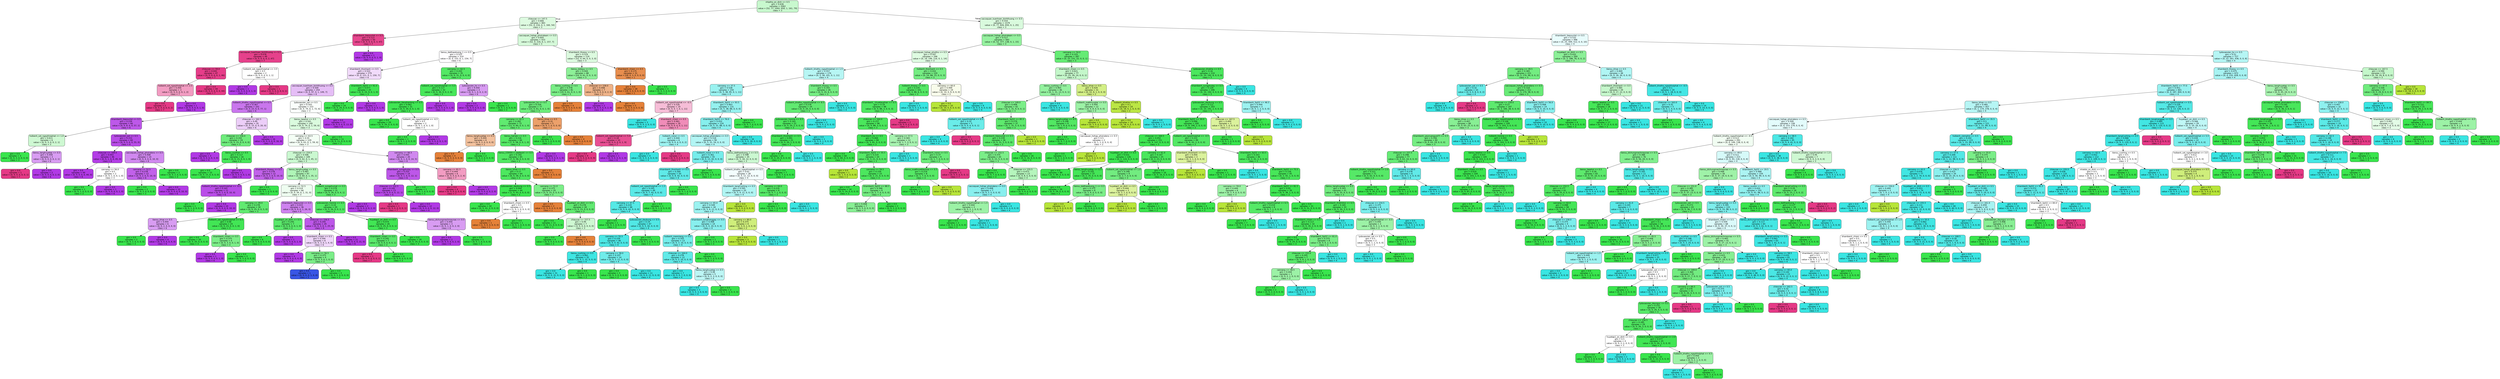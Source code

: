 digraph Tree {
node [shape=box, style="filled, rounded", color="black", fontname="helvetica"] ;
edge [fontname="helvetica"] ;
0 [label="nhiptho_on_dinh <= 0.5\ngini = 0.636\nsamples = 2062\nvalue = [52, 77, 1042, 650, 1, 161, 79]\nclass = 3", fillcolor="#c8f8ce"] ;
1 [label="chieucao <= 147.5\ngini = 0.666\nsamples = 483\nvalue = [52, 0, 216, 0, 1, 160, 54]\nclass = 3", fillcolor="#ddfae0"] ;
0 -> 1 [labeldistance=2.5, labelangle=45, headlabel="True"] ;
2 [label="khambenh_tiepxuctot <= 0.5\ngini = 0.113\nsamples = 50\nvalue = [0, 0, 0, 0, 0, 3, 47]\nclass = 7", fillcolor="#e7468e"] ;
1 -> 2 ;
3 [label="caccoquan_tuanhoan_binhthuong <= 0.5\ngini = 0.078\nsamples = 49\nvalue = [0, 0, 0, 0, 0, 2, 47]\nclass = 7", fillcolor="#e6418b"] ;
2 -> 3 ;
4 [label="chieucao <= 59.0\ngini = 0.042\nsamples = 47\nvalue = [0, 0, 0, 0, 0, 1, 46]\nclass = 7", fillcolor="#e63d89"] ;
3 -> 4 ;
5 [label="hoibenh_sot_ngaykhoiphat <= 2.5\ngini = 0.444\nsamples = 3\nvalue = [0, 0, 0, 0, 0, 1, 2]\nclass = 7", fillcolor="#f29cc2"] ;
4 -> 5 ;
6 [label="gini = 0.0\nsamples = 2\nvalue = [0, 0, 0, 0, 0, 0, 2]\nclass = 7", fillcolor="#e53986"] ;
5 -> 6 ;
7 [label="gini = 0.0\nsamples = 1\nvalue = [0, 0, 0, 0, 0, 1, 0]\nclass = 6", fillcolor="#b139e5"] ;
5 -> 7 ;
8 [label="gini = 0.0\nsamples = 44\nvalue = [0, 0, 0, 0, 0, 0, 44]\nclass = 7", fillcolor="#e53986"] ;
4 -> 8 ;
9 [label="hoibenh_sot_ngaykhoiphat <= 3.5\ngini = 0.5\nsamples = 2\nvalue = [0, 0, 0, 0, 0, 1, 1]\nclass = 6", fillcolor="#ffffff"] ;
3 -> 9 ;
10 [label="gini = 0.0\nsamples = 1\nvalue = [0, 0, 0, 0, 0, 1, 0]\nclass = 6", fillcolor="#b139e5"] ;
9 -> 10 ;
11 [label="gini = 0.0\nsamples = 1\nvalue = [0, 0, 0, 0, 0, 0, 1]\nclass = 7", fillcolor="#e53986"] ;
9 -> 11 ;
12 [label="gini = 0.0\nsamples = 1\nvalue = [0, 0, 0, 0, 0, 1, 0]\nclass = 6", fillcolor="#b139e5"] ;
2 -> 12 ;
13 [label="caccoquan_hohap_phoiraleam <= 0.5\ngini = 0.605\nsamples = 433\nvalue = [52, 0, 216, 0, 1, 157, 7]\nclass = 3", fillcolor="#d5f9d9"] ;
1 -> 13 ;
14 [label="tiensu_daithaoduong_1 <= 0.5\ngini = 0.525\nsamples = 314\nvalue = [0, 0, 152, 0, 1, 154, 7]\nclass = 6", fillcolor="#fefdff"] ;
13 -> 14 ;
15 [label="khambenh_thonhanh <= 0.5\ngini = 0.522\nsamples = 279\nvalue = [0, 0, 121, 0, 1, 150, 7]\nclass = 6", fillcolor="#f1dbfa"] ;
14 -> 15 ;
16 [label="caccoquan_tuanhoan_binhthuong <= 0.5\ngini = 0.509\nsamples = 254\nvalue = [0, 0, 97, 0, 1, 149, 7]\nclass = 6", fillcolor="#e5bdf6"] ;
15 -> 16 ;
17 [label="hoibenh_khotho_ngaykhoiphat <= 0.5\ngini = 0.367\nsamples = 101\nvalue = [0, 0, 23, 0, 0, 77, 1]\nclass = 6", fillcolor="#c976ed"] ;
16 -> 17 ;
18 [label="khambenh_tiepxuctot <= 0.5\ngini = 0.239\nsamples = 66\nvalue = [0, 0, 8, 0, 0, 57, 1]\nclass = 6", fillcolor="#bd58e9"] ;
17 -> 18 ;
19 [label="hoibenh_sot_ngaykhoiphat <= 1.0\ngini = 0.611\nsamples = 6\nvalue = [0, 0, 3, 0, 0, 2, 1]\nclass = 3", fillcolor="#cef8d2"] ;
18 -> 19 ;
20 [label="gini = 0.0\nsamples = 3\nvalue = [0, 0, 3, 0, 0, 0, 0]\nclass = 3", fillcolor="#39e54d"] ;
19 -> 20 ;
21 [label="tiensu_tanghuyetap <= 0.5\ngini = 0.444\nsamples = 3\nvalue = [0, 0, 0, 0, 0, 2, 1]\nclass = 6", fillcolor="#d89cf2"] ;
19 -> 21 ;
22 [label="gini = 0.0\nsamples = 1\nvalue = [0, 0, 0, 0, 0, 0, 1]\nclass = 7", fillcolor="#e53986"] ;
21 -> 22 ;
23 [label="gini = 0.0\nsamples = 2\nvalue = [0, 0, 0, 0, 0, 2, 0]\nclass = 6", fillcolor="#b139e5"] ;
21 -> 23 ;
24 [label="lydovaovien_sot <= 0.5\ngini = 0.153\nsamples = 60\nvalue = [0, 0, 5, 0, 0, 55, 0]\nclass = 6", fillcolor="#b84be7"] ;
18 -> 24 ;
25 [label="chieucao <= 168.0\ngini = 0.043\nsamples = 46\nvalue = [0, 0, 1, 0, 0, 45, 0]\nclass = 6", fillcolor="#b33de6"] ;
24 -> 25 ;
26 [label="gini = 0.0\nsamples = 44\nvalue = [0, 0, 0, 0, 0, 44, 0]\nclass = 6", fillcolor="#b139e5"] ;
25 -> 26 ;
27 [label="cannang <= 56.0\ngini = 0.5\nsamples = 2\nvalue = [0, 0, 1, 0, 0, 1, 0]\nclass = 3", fillcolor="#ffffff"] ;
25 -> 27 ;
28 [label="gini = 0.0\nsamples = 1\nvalue = [0, 0, 1, 0, 0, 0, 0]\nclass = 3", fillcolor="#39e54d"] ;
27 -> 28 ;
29 [label="gini = 0.0\nsamples = 1\nvalue = [0, 0, 0, 0, 0, 1, 0]\nclass = 6", fillcolor="#b139e5"] ;
27 -> 29 ;
30 [label="caccoquan_hohap_phoiraleno <= 0.5\ngini = 0.408\nsamples = 14\nvalue = [0, 0, 4, 0, 0, 10, 0]\nclass = 6", fillcolor="#d088ef"] ;
24 -> 30 ;
31 [label="cannang <= 52.5\ngini = 0.278\nsamples = 12\nvalue = [0, 0, 2, 0, 0, 10, 0]\nclass = 6", fillcolor="#c161ea"] ;
30 -> 31 ;
32 [label="gini = 0.0\nsamples = 2\nvalue = [0, 0, 2, 0, 0, 0, 0]\nclass = 3", fillcolor="#39e54d"] ;
31 -> 32 ;
33 [label="gini = 0.0\nsamples = 10\nvalue = [0, 0, 0, 0, 0, 10, 0]\nclass = 6", fillcolor="#b139e5"] ;
31 -> 33 ;
34 [label="gini = 0.0\nsamples = 2\nvalue = [0, 0, 2, 0, 0, 0, 0]\nclass = 3", fillcolor="#39e54d"] ;
30 -> 34 ;
35 [label="chieucao <= 162.5\ngini = 0.49\nsamples = 35\nvalue = [0, 0, 15, 0, 0, 20, 0]\nclass = 6", fillcolor="#eccef8"] ;
17 -> 35 ;
36 [label="chieucao <= 156.0\ngini = 0.332\nsamples = 19\nvalue = [0, 0, 15, 0, 0, 4, 0]\nclass = 3", fillcolor="#6eec7c"] ;
35 -> 36 ;
37 [label="gini = 0.0\nsamples = 3\nvalue = [0, 0, 0, 0, 0, 3, 0]\nclass = 6", fillcolor="#b139e5"] ;
36 -> 37 ;
38 [label="tiensu_suythan <= 0.5\ngini = 0.117\nsamples = 16\nvalue = [0, 0, 15, 0, 0, 1, 0]\nclass = 3", fillcolor="#46e759"] ;
36 -> 38 ;
39 [label="gini = 0.0\nsamples = 15\nvalue = [0, 0, 15, 0, 0, 0, 0]\nclass = 3", fillcolor="#39e54d"] ;
38 -> 39 ;
40 [label="gini = 0.0\nsamples = 1\nvalue = [0, 0, 0, 0, 0, 1, 0]\nclass = 6", fillcolor="#b139e5"] ;
38 -> 40 ;
41 [label="gini = 0.0\nsamples = 16\nvalue = [0, 0, 0, 0, 0, 16, 0]\nclass = 6", fillcolor="#b139e5"] ;
35 -> 41 ;
42 [label="lydovaovien_sot <= 0.5\ngini = 0.543\nsamples = 153\nvalue = [0, 0, 74, 0, 1, 72, 6]\nclass = 3", fillcolor="#fafefb"] ;
16 -> 42 ;
43 [label="tiensu_laophoi <= 0.5\ngini = 0.541\nsamples = 140\nvalue = [0, 0, 74, 0, 1, 59, 6]\nclass = 3", fillcolor="#dafade"] ;
42 -> 43 ;
44 [label="cannang <= 63.5\ngini = 0.55\nsamples = 129\nvalue = [0, 0, 63, 0, 1, 59, 6]\nclass = 3", fillcolor="#f4fef5"] ;
43 -> 44 ;
45 [label="chieucao <= 154.0\ngini = 0.506\nsamples = 109\nvalue = [0, 0, 62, 0, 1, 45, 1]\nclass = 3", fillcolor="#caf8d0"] ;
44 -> 45 ;
46 [label="khambenh_thooxy <= 0.5\ngini = 0.278\nsamples = 12\nvalue = [0, 0, 2, 0, 0, 10, 0]\nclass = 6", fillcolor="#c161ea"] ;
45 -> 46 ;
47 [label="hoibenh_khotho_ngaykhoiphat <= -0.5\ngini = 0.165\nsamples = 11\nvalue = [0, 0, 1, 0, 0, 10, 0]\nclass = 6", fillcolor="#b94de8"] ;
46 -> 47 ;
48 [label="gini = 0.0\nsamples = 1\nvalue = [0, 0, 1, 0, 0, 0, 0]\nclass = 3", fillcolor="#39e54d"] ;
47 -> 48 ;
49 [label="gini = 0.0\nsamples = 10\nvalue = [0, 0, 0, 0, 0, 10, 0]\nclass = 6", fillcolor="#b139e5"] ;
47 -> 49 ;
50 [label="gini = 0.0\nsamples = 1\nvalue = [0, 0, 1, 0, 0, 0, 0]\nclass = 3", fillcolor="#39e54d"] ;
46 -> 50 ;
51 [label="tiensu_tanghuyetap <= 0.5\ngini = 0.487\nsamples = 97\nvalue = [0, 0, 60, 0, 1, 35, 1]\nclass = 3", fillcolor="#aff5b7"] ;
45 -> 51 ;
52 [label="cannang <= 52.5\ngini = 0.514\nsamples = 66\nvalue = [0, 0, 34, 0, 1, 31, 0]\nclass = 3", fillcolor="#eefdf0"] ;
51 -> 52 ;
53 [label="cannang <= 49.0\ngini = 0.278\nsamples = 30\nvalue = [0, 0, 25, 0, 0, 5, 0]\nclass = 3", fillcolor="#61ea71"] ;
52 -> 53 ;
54 [label="tiensu_khoe <= 0.5\ngini = 0.444\nsamples = 6\nvalue = [0, 0, 2, 0, 0, 4, 0]\nclass = 6", fillcolor="#d89cf2"] ;
53 -> 54 ;
55 [label="gini = 0.0\nsamples = 2\nvalue = [0, 0, 2, 0, 0, 0, 0]\nclass = 3", fillcolor="#39e54d"] ;
54 -> 55 ;
56 [label="gini = 0.0\nsamples = 4\nvalue = [0, 0, 0, 0, 0, 4, 0]\nclass = 6", fillcolor="#b139e5"] ;
54 -> 56 ;
57 [label="hoibenh_sot_ngaykhoiphat <= 0.5\ngini = 0.08\nsamples = 24\nvalue = [0, 0, 23, 0, 0, 1, 0]\nclass = 3", fillcolor="#42e655"] ;
53 -> 57 ;
58 [label="gini = 0.0\nsamples = 20\nvalue = [0, 0, 20, 0, 0, 0, 0]\nclass = 3", fillcolor="#39e54d"] ;
57 -> 58 ;
59 [label="khambenh_chiam <= 0.5\ngini = 0.375\nsamples = 4\nvalue = [0, 0, 3, 0, 0, 1, 0]\nclass = 3", fillcolor="#7bee88"] ;
57 -> 59 ;
60 [label="gini = 0.0\nsamples = 1\nvalue = [0, 0, 0, 0, 0, 1, 0]\nclass = 6", fillcolor="#b139e5"] ;
59 -> 60 ;
61 [label="gini = 0.0\nsamples = 3\nvalue = [0, 0, 3, 0, 0, 0, 0]\nclass = 3", fillcolor="#39e54d"] ;
59 -> 61 ;
62 [label="khambenh_tiepxuctot <= 0.5\ngini = 0.415\nsamples = 36\nvalue = [0, 0, 9, 0, 1, 26, 0]\nclass = 6", fillcolor="#ce82ef"] ;
52 -> 62 ;
63 [label="huyetap1_on_dinh <= 0.5\ngini = 0.245\nsamples = 7\nvalue = [0, 0, 6, 0, 0, 1, 0]\nclass = 3", fillcolor="#5ae96b"] ;
62 -> 63 ;
64 [label="gini = 0.0\nsamples = 6\nvalue = [0, 0, 6, 0, 0, 0, 0]\nclass = 3", fillcolor="#39e54d"] ;
63 -> 64 ;
65 [label="gini = 0.0\nsamples = 1\nvalue = [0, 0, 0, 0, 0, 1, 0]\nclass = 6", fillcolor="#b139e5"] ;
63 -> 65 ;
66 [label="chieucao <= 156.5\ngini = 0.245\nsamples = 29\nvalue = [0, 0, 3, 0, 1, 25, 0]\nclass = 6", fillcolor="#bd57e9"] ;
62 -> 66 ;
67 [label="khambenh_chiam <= 0.5\ngini = 0.594\nsamples = 8\nvalue = [0, 0, 3, 0, 1, 4, 0]\nclass = 6", fillcolor="#efd7fa"] ;
66 -> 67 ;
68 [label="gini = 0.0\nsamples = 4\nvalue = [0, 0, 0, 0, 0, 4, 0]\nclass = 6", fillcolor="#b139e5"] ;
67 -> 68 ;
69 [label="cannang <= 56.5\ngini = 0.375\nsamples = 4\nvalue = [0, 0, 3, 0, 1, 0, 0]\nclass = 3", fillcolor="#7bee88"] ;
67 -> 69 ;
70 [label="gini = 0.0\nsamples = 1\nvalue = [0, 0, 0, 0, 1, 0, 0]\nclass = 5", fillcolor="#3956e5"] ;
69 -> 70 ;
71 [label="gini = 0.0\nsamples = 3\nvalue = [0, 0, 3, 0, 0, 0, 0]\nclass = 3", fillcolor="#39e54d"] ;
69 -> 71 ;
72 [label="gini = 0.0\nsamples = 21\nvalue = [0, 0, 0, 0, 0, 21, 0]\nclass = 6", fillcolor="#b139e5"] ;
66 -> 72 ;
73 [label="hoibenh_sungphumat <= 0.5\ngini = 0.279\nsamples = 31\nvalue = [0, 0, 26, 0, 0, 4, 1]\nclass = 3", fillcolor="#5eea6e"] ;
51 -> 73 ;
74 [label="lydovaovien_honme <= 0.5\ngini = 0.19\nsamples = 29\nvalue = [0, 0, 26, 0, 0, 2, 1]\nclass = 3", fillcolor="#4fe861"] ;
73 -> 74 ;
75 [label="huyetap1_on_dinh <= 0.5\ngini = 0.074\nsamples = 26\nvalue = [0, 0, 25, 0, 0, 0, 1]\nclass = 3", fillcolor="#41e654"] ;
74 -> 75 ;
76 [label="khambenh_chiam <= 0.5\ngini = 0.245\nsamples = 7\nvalue = [0, 0, 6, 0, 0, 0, 1]\nclass = 3", fillcolor="#5ae96b"] ;
75 -> 76 ;
77 [label="gini = 0.0\nsamples = 1\nvalue = [0, 0, 0, 0, 0, 0, 1]\nclass = 7", fillcolor="#e53986"] ;
76 -> 77 ;
78 [label="gini = 0.0\nsamples = 6\nvalue = [0, 0, 6, 0, 0, 0, 0]\nclass = 3", fillcolor="#39e54d"] ;
76 -> 78 ;
79 [label="gini = 0.0\nsamples = 19\nvalue = [0, 0, 19, 0, 0, 0, 0]\nclass = 3", fillcolor="#39e54d"] ;
75 -> 79 ;
80 [label="tiensu_dichungmachmaunao <= 0.5\ngini = 0.444\nsamples = 3\nvalue = [0, 0, 1, 0, 0, 2, 0]\nclass = 6", fillcolor="#d89cf2"] ;
74 -> 80 ;
81 [label="gini = 0.0\nsamples = 2\nvalue = [0, 0, 0, 0, 0, 2, 0]\nclass = 6", fillcolor="#b139e5"] ;
80 -> 81 ;
82 [label="gini = 0.0\nsamples = 1\nvalue = [0, 0, 1, 0, 0, 0, 0]\nclass = 3", fillcolor="#39e54d"] ;
80 -> 82 ;
83 [label="gini = 0.0\nsamples = 2\nvalue = [0, 0, 0, 0, 0, 2, 0]\nclass = 6", fillcolor="#b139e5"] ;
73 -> 83 ;
84 [label="cannang <= 66.5\ngini = 0.445\nsamples = 20\nvalue = [0, 0, 1, 0, 0, 14, 5]\nclass = 6", fillcolor="#d088ef"] ;
44 -> 84 ;
85 [label="khambenh_sungphutay <= 0.5\ngini = 0.255\nsamples = 14\nvalue = [0, 0, 1, 0, 0, 12, 1]\nclass = 6", fillcolor="#bd57e9"] ;
84 -> 85 ;
86 [label="chieucao <= 152.5\ngini = 0.142\nsamples = 13\nvalue = [0, 0, 0, 0, 0, 12, 1]\nclass = 6", fillcolor="#b749e7"] ;
85 -> 86 ;
87 [label="gini = 0.0\nsamples = 1\nvalue = [0, 0, 0, 0, 0, 0, 1]\nclass = 7", fillcolor="#e53986"] ;
86 -> 87 ;
88 [label="gini = 0.0\nsamples = 12\nvalue = [0, 0, 0, 0, 0, 12, 0]\nclass = 6", fillcolor="#b139e5"] ;
86 -> 88 ;
89 [label="gini = 0.0\nsamples = 1\nvalue = [0, 0, 1, 0, 0, 0, 0]\nclass = 3", fillcolor="#39e54d"] ;
85 -> 89 ;
90 [label="cannang <= 81.5\ngini = 0.444\nsamples = 6\nvalue = [0, 0, 0, 0, 0, 2, 4]\nclass = 7", fillcolor="#f29cc2"] ;
84 -> 90 ;
91 [label="gini = 0.0\nsamples = 4\nvalue = [0, 0, 0, 0, 0, 0, 4]\nclass = 7", fillcolor="#e53986"] ;
90 -> 91 ;
92 [label="gini = 0.0\nsamples = 2\nvalue = [0, 0, 0, 0, 0, 2, 0]\nclass = 6", fillcolor="#b139e5"] ;
90 -> 92 ;
93 [label="gini = 0.0\nsamples = 11\nvalue = [0, 0, 11, 0, 0, 0, 0]\nclass = 3", fillcolor="#39e54d"] ;
43 -> 93 ;
94 [label="gini = 0.0\nsamples = 13\nvalue = [0, 0, 0, 0, 0, 13, 0]\nclass = 6", fillcolor="#b139e5"] ;
42 -> 94 ;
95 [label="khambenh_SpO2 <= 91.0\ngini = 0.077\nsamples = 25\nvalue = [0, 0, 24, 0, 0, 1, 0]\nclass = 3", fillcolor="#41e654"] ;
15 -> 95 ;
96 [label="gini = 0.0\nsamples = 24\nvalue = [0, 0, 24, 0, 0, 0, 0]\nclass = 3", fillcolor="#39e54d"] ;
95 -> 96 ;
97 [label="gini = 0.0\nsamples = 1\nvalue = [0, 0, 0, 0, 0, 1, 0]\nclass = 6", fillcolor="#b139e5"] ;
95 -> 97 ;
98 [label="cannang <= 62.5\ngini = 0.202\nsamples = 35\nvalue = [0, 0, 31, 0, 0, 4, 0]\nclass = 3", fillcolor="#53e864"] ;
14 -> 98 ;
99 [label="hoibenh_sot_ngaykhoiphat <= 5.5\ngini = 0.117\nsamples = 32\nvalue = [0, 0, 30, 0, 0, 2, 0]\nclass = 3", fillcolor="#46e759"] ;
98 -> 99 ;
100 [label="lydovaovien_tieuphanlong <= 0.5\ngini = 0.062\nsamples = 31\nvalue = [0, 0, 30, 0, 0, 1, 0]\nclass = 3", fillcolor="#40e653"] ;
99 -> 100 ;
101 [label="gini = 0.0\nsamples = 29\nvalue = [0, 0, 29, 0, 0, 0, 0]\nclass = 3", fillcolor="#39e54d"] ;
100 -> 101 ;
102 [label="hoibenh_sot_ngaykhoiphat <= -0.5\ngini = 0.5\nsamples = 2\nvalue = [0, 0, 1, 0, 0, 1, 0]\nclass = 3", fillcolor="#ffffff"] ;
100 -> 102 ;
103 [label="gini = 0.0\nsamples = 1\nvalue = [0, 0, 1, 0, 0, 0, 0]\nclass = 3", fillcolor="#39e54d"] ;
102 -> 103 ;
104 [label="gini = 0.0\nsamples = 1\nvalue = [0, 0, 0, 0, 0, 1, 0]\nclass = 6", fillcolor="#b139e5"] ;
102 -> 104 ;
105 [label="gini = 0.0\nsamples = 1\nvalue = [0, 0, 0, 0, 0, 1, 0]\nclass = 6", fillcolor="#b139e5"] ;
99 -> 105 ;
106 [label="lydovaovien_ho <= 0.5\ngini = 0.444\nsamples = 3\nvalue = [0, 0, 1, 0, 0, 2, 0]\nclass = 6", fillcolor="#d89cf2"] ;
98 -> 106 ;
107 [label="gini = 0.0\nsamples = 2\nvalue = [0, 0, 0, 0, 0, 2, 0]\nclass = 6", fillcolor="#b139e5"] ;
106 -> 107 ;
108 [label="gini = 0.0\nsamples = 1\nvalue = [0, 0, 1, 0, 0, 0, 0]\nclass = 3", fillcolor="#39e54d"] ;
106 -> 108 ;
109 [label="khambenh_thooxy <= 0.5\ngini = 0.519\nsamples = 119\nvalue = [52, 0, 64, 0, 0, 3, 0]\nclass = 3", fillcolor="#dcfadf"] ;
13 -> 109 ;
110 [label="tiensu_dotquy <= 0.5\ngini = 0.444\nsamples = 88\nvalue = [24, 0, 61, 0, 0, 3, 0]\nclass = 3", fillcolor="#8df098"] ;
109 -> 110 ;
111 [label="tiensu_cushing <= 0.5\ngini = 0.378\nsamples = 81\nvalue = [19, 0, 61, 0, 0, 1, 0]\nclass = 3", fillcolor="#79ed86"] ;
110 -> 111 ;
112 [label="lydovaovien_ho <= 0.5\ngini = 0.334\nsamples = 77\nvalue = [15, 0, 61, 0, 0, 1, 0]\nclass = 3", fillcolor="#6cec7b"] ;
111 -> 112 ;
113 [label="cannang <= 42.5\ngini = 0.282\nsamples = 72\nvalue = [11, 0, 60, 0, 0, 1, 0]\nclass = 3", fillcolor="#60ea70"] ;
112 -> 113 ;
114 [label="tiensu_tanghuyetap <= 0.5\ngini = 0.444\nsamples = 6\nvalue = [4, 0, 2, 0, 0, 0, 0]\nclass = 1", fillcolor="#f2c09c"] ;
113 -> 114 ;
115 [label="gini = 0.0\nsamples = 4\nvalue = [4, 0, 0, 0, 0, 0, 0]\nclass = 1", fillcolor="#e58139"] ;
114 -> 115 ;
116 [label="gini = 0.0\nsamples = 2\nvalue = [0, 0, 2, 0, 0, 0, 0]\nclass = 3", fillcolor="#39e54d"] ;
114 -> 116 ;
117 [label="tiensu_haCalci <= 0.5\ngini = 0.216\nsamples = 66\nvalue = [7, 0, 58, 0, 0, 1, 0]\nclass = 3", fillcolor="#54e965"] ;
113 -> 117 ;
118 [label="tiensu_COVID(+)_dadieutri <= 0.5\ngini = 0.192\nsamples = 65\nvalue = [7, 0, 58, 0, 0, 0, 0]\nclass = 3", fillcolor="#51e862"] ;
117 -> 118 ;
119 [label="tiensu_khoe <= 0.5\ngini = 0.17\nsamples = 64\nvalue = [6, 0, 58, 0, 0, 0, 0]\nclass = 3", fillcolor="#4de85f"] ;
118 -> 119 ;
120 [label="lydovaovien_daubung <= 0.5\ngini = 0.044\nsamples = 44\nvalue = [1, 0, 43, 0, 0, 0, 0]\nclass = 3", fillcolor="#3ee651"] ;
119 -> 120 ;
121 [label="gini = 0.0\nsamples = 42\nvalue = [0, 0, 42, 0, 0, 0, 0]\nclass = 3", fillcolor="#39e54d"] ;
120 -> 121 ;
122 [label="khambenh_chiam <= 0.5\ngini = 0.5\nsamples = 2\nvalue = [1, 0, 1, 0, 0, 0, 0]\nclass = 1", fillcolor="#ffffff"] ;
120 -> 122 ;
123 [label="gini = 0.0\nsamples = 1\nvalue = [1, 0, 0, 0, 0, 0, 0]\nclass = 1", fillcolor="#e58139"] ;
122 -> 123 ;
124 [label="gini = 0.0\nsamples = 1\nvalue = [0, 0, 1, 0, 0, 0, 0]\nclass = 3", fillcolor="#39e54d"] ;
122 -> 124 ;
125 [label="cannang <= 51.0\ngini = 0.375\nsamples = 20\nvalue = [5, 0, 15, 0, 0, 0, 0]\nclass = 3", fillcolor="#7bee88"] ;
119 -> 125 ;
126 [label="gini = 0.0\nsamples = 2\nvalue = [2, 0, 0, 0, 0, 0, 0]\nclass = 1", fillcolor="#e58139"] ;
125 -> 126 ;
127 [label="huyetap1_on_dinh <= 0.5\ngini = 0.278\nsamples = 18\nvalue = [3, 0, 15, 0, 0, 0, 0]\nclass = 3", fillcolor="#61ea71"] ;
125 -> 127 ;
128 [label="gini = 0.0\nsamples = 11\nvalue = [0, 0, 11, 0, 0, 0, 0]\nclass = 3", fillcolor="#39e54d"] ;
127 -> 128 ;
129 [label="chieucao <= 157.5\ngini = 0.49\nsamples = 7\nvalue = [3, 0, 4, 0, 0, 0, 0]\nclass = 3", fillcolor="#cef8d2"] ;
127 -> 129 ;
130 [label="gini = 0.0\nsamples = 4\nvalue = [0, 0, 4, 0, 0, 0, 0]\nclass = 3", fillcolor="#39e54d"] ;
129 -> 130 ;
131 [label="gini = 0.0\nsamples = 3\nvalue = [3, 0, 0, 0, 0, 0, 0]\nclass = 1", fillcolor="#e58139"] ;
129 -> 131 ;
132 [label="gini = 0.0\nsamples = 1\nvalue = [1, 0, 0, 0, 0, 0, 0]\nclass = 1", fillcolor="#e58139"] ;
118 -> 132 ;
133 [label="gini = 0.0\nsamples = 1\nvalue = [0, 0, 0, 0, 0, 1, 0]\nclass = 6", fillcolor="#b139e5"] ;
117 -> 133 ;
134 [label="tiensu_khoe <= 0.5\ngini = 0.32\nsamples = 5\nvalue = [4, 0, 1, 0, 0, 0, 0]\nclass = 1", fillcolor="#eca06a"] ;
112 -> 134 ;
135 [label="gini = 0.0\nsamples = 1\nvalue = [0, 0, 1, 0, 0, 0, 0]\nclass = 3", fillcolor="#39e54d"] ;
134 -> 135 ;
136 [label="gini = 0.0\nsamples = 4\nvalue = [4, 0, 0, 0, 0, 0, 0]\nclass = 1", fillcolor="#e58139"] ;
134 -> 136 ;
137 [label="gini = 0.0\nsamples = 4\nvalue = [4, 0, 0, 0, 0, 0, 0]\nclass = 1", fillcolor="#e58139"] ;
111 -> 137 ;
138 [label="chieucao <= 158.0\ngini = 0.408\nsamples = 7\nvalue = [5, 0, 0, 0, 0, 2, 0]\nclass = 1", fillcolor="#efb388"] ;
110 -> 138 ;
139 [label="gini = 0.0\nsamples = 2\nvalue = [0, 0, 0, 0, 0, 2, 0]\nclass = 6", fillcolor="#b139e5"] ;
138 -> 139 ;
140 [label="gini = 0.0\nsamples = 5\nvalue = [5, 0, 0, 0, 0, 0, 0]\nclass = 1", fillcolor="#e58139"] ;
138 -> 140 ;
141 [label="khambenh_chiam <= 0.5\ngini = 0.175\nsamples = 31\nvalue = [28, 0, 3, 0, 0, 0, 0]\nclass = 1", fillcolor="#e88e4e"] ;
109 -> 141 ;
142 [label="gini = 0.0\nsamples = 28\nvalue = [28, 0, 0, 0, 0, 0, 0]\nclass = 1", fillcolor="#e58139"] ;
141 -> 142 ;
143 [label="gini = 0.0\nsamples = 3\nvalue = [0, 0, 3, 0, 0, 0, 0]\nclass = 3", fillcolor="#39e54d"] ;
141 -> 143 ;
144 [label="caccoquan_tuanhoan_binhthuong <= 0.5\ngini = 0.554\nsamples = 1579\nvalue = [0, 77, 826, 650, 0, 1, 25]\nclass = 3", fillcolor="#d9fadd"] ;
0 -> 144 [labeldistance=2.5, labelangle=-45, headlabel="False"] ;
145 [label="caccoquan_hohap_phoiraleam <= 0.5\ngini = 0.517\nsamples = 583\nvalue = [0, 52, 377, 138, 0, 1, 15]\nclass = 3", fillcolor="#95f19f"] ;
144 -> 145 ;
146 [label="caccoquan_hohap_phoitho <= 0.5\ngini = 0.597\nsamples = 296\nvalue = [0, 19, 146, 116, 0, 1, 14]\nclass = 3", fillcolor="#defbe1"] ;
145 -> 146 ;
147 [label="hoibenh_khotho_ngaykhoiphat <= 1.5\ngini = 0.557\nsamples = 176\nvalue = [0, 5, 58, 101, 0, 1, 11]\nclass = 4", fillcolor="#b7f6f4"] ;
146 -> 147 ;
148 [label="cannang <= 37.5\ngini = 0.528\nsamples = 150\nvalue = [0, 5, 38, 95, 0, 1, 11]\nclass = 4", fillcolor="#9af2f0"] ;
147 -> 148 ;
149 [label="hoibenh_sot_ngaykhoiphat <= -0.5\ngini = 0.526\nsamples = 19\nvalue = [0, 0, 0, 7, 0, 1, 11]\nclass = 7", fillcolor="#f6bdd7"] ;
148 -> 149 ;
150 [label="gini = 0.0\nsamples = 3\nvalue = [0, 0, 0, 3, 0, 0, 0]\nclass = 4", fillcolor="#39e5e2"] ;
149 -> 150 ;
151 [label="khambenh_chiam <= 0.5\ngini = 0.461\nsamples = 16\nvalue = [0, 0, 0, 4, 0, 1, 11]\nclass = 7", fillcolor="#f08cb8"] ;
149 -> 151 ;
152 [label="hoibenh_sot_ngaykhoiphat <= 5.0\ngini = 0.18\nsamples = 10\nvalue = [0, 0, 0, 0, 0, 1, 9]\nclass = 7", fillcolor="#e84f93"] ;
151 -> 152 ;
153 [label="gini = 0.0\nsamples = 9\nvalue = [0, 0, 0, 0, 0, 0, 9]\nclass = 7", fillcolor="#e53986"] ;
152 -> 153 ;
154 [label="gini = 0.0\nsamples = 1\nvalue = [0, 0, 0, 0, 0, 1, 0]\nclass = 6", fillcolor="#b139e5"] ;
152 -> 154 ;
155 [label="hoibenh_nonoi <= 0.5\ngini = 0.444\nsamples = 6\nvalue = [0, 0, 0, 4, 0, 0, 2]\nclass = 4", fillcolor="#9cf2f0"] ;
151 -> 155 ;
156 [label="gini = 0.0\nsamples = 4\nvalue = [0, 0, 0, 4, 0, 0, 0]\nclass = 4", fillcolor="#39e5e2"] ;
155 -> 156 ;
157 [label="gini = 0.0\nsamples = 2\nvalue = [0, 0, 0, 0, 0, 0, 2]\nclass = 7", fillcolor="#e53986"] ;
155 -> 157 ;
158 [label="khambenh_SpO2 <= 93.5\ngini = 0.463\nsamples = 131\nvalue = [0, 5, 38, 88, 0, 0, 0]\nclass = 4", fillcolor="#95f1ef"] ;
148 -> 158 ;
159 [label="khambenh_SpO2 <= 76.0\ngini = 0.432\nsamples = 124\nvalue = [0, 5, 31, 88, 0, 0, 0]\nclass = 4", fillcolor="#86efed"] ;
158 -> 159 ;
160 [label="caccoquan_hohap_phoiraleno <= 0.5\ngini = 0.518\nsamples = 90\nvalue = [0, 5, 31, 54, 0, 0, 0]\nclass = 4", fillcolor="#b2f5f4"] ;
159 -> 160 ;
161 [label="hoibenh_nonoi <= 0.5\ngini = 0.361\nsamples = 55\nvalue = [0, 0, 13, 42, 0, 0, 0]\nclass = 4", fillcolor="#76edeb"] ;
160 -> 161 ;
162 [label="khambenh_thonhanh <= 0.5\ngini = 0.269\nsamples = 50\nvalue = [0, 0, 8, 42, 0, 0, 0]\nclass = 4", fillcolor="#5feae8"] ;
161 -> 162 ;
163 [label="hoibenh_sot_ngaykhoiphat <= 1.5\ngini = 0.245\nsamples = 49\nvalue = [0, 0, 7, 42, 0, 0, 0]\nclass = 4", fillcolor="#5ae9e7"] ;
162 -> 163 ;
164 [label="cannang <= 47.5\ngini = 0.219\nsamples = 48\nvalue = [0, 0, 6, 42, 0, 0, 0]\nclass = 4", fillcolor="#55e9e6"] ;
163 -> 164 ;
165 [label="gini = 0.0\nsamples = 1\nvalue = [0, 0, 1, 0, 0, 0, 0]\nclass = 3", fillcolor="#39e54d"] ;
164 -> 165 ;
166 [label="lydovaovien_daubung <= 0.5\ngini = 0.19\nsamples = 47\nvalue = [0, 0, 5, 42, 0, 0, 0]\nclass = 4", fillcolor="#51e8e5"] ;
164 -> 166 ;
167 [label="cannang <= 55.5\ngini = 0.159\nsamples = 46\nvalue = [0, 0, 4, 42, 0, 0, 0]\nclass = 4", fillcolor="#4ce7e5"] ;
166 -> 167 ;
168 [label="tiensu_cushing <= 0.5\ngini = 0.061\nsamples = 32\nvalue = [0, 0, 1, 31, 0, 0, 0]\nclass = 4", fillcolor="#3fe6e3"] ;
167 -> 168 ;
169 [label="gini = 0.0\nsamples = 31\nvalue = [0, 0, 0, 31, 0, 0, 0]\nclass = 4", fillcolor="#39e5e2"] ;
168 -> 169 ;
170 [label="gini = 0.0\nsamples = 1\nvalue = [0, 0, 1, 0, 0, 0, 0]\nclass = 3", fillcolor="#39e54d"] ;
168 -> 170 ;
171 [label="cannang <= 58.0\ngini = 0.337\nsamples = 14\nvalue = [0, 0, 3, 11, 0, 0, 0]\nclass = 4", fillcolor="#6fecea"] ;
167 -> 171 ;
172 [label="gini = 0.0\nsamples = 3\nvalue = [0, 0, 3, 0, 0, 0, 0]\nclass = 3", fillcolor="#39e54d"] ;
171 -> 172 ;
173 [label="gini = 0.0\nsamples = 11\nvalue = [0, 0, 0, 11, 0, 0, 0]\nclass = 4", fillcolor="#39e5e2"] ;
171 -> 173 ;
174 [label="gini = 0.0\nsamples = 1\nvalue = [0, 0, 1, 0, 0, 0, 0]\nclass = 3", fillcolor="#39e54d"] ;
166 -> 174 ;
175 [label="gini = 0.0\nsamples = 1\nvalue = [0, 0, 1, 0, 0, 0, 0]\nclass = 3", fillcolor="#39e54d"] ;
163 -> 175 ;
176 [label="gini = 0.0\nsamples = 1\nvalue = [0, 0, 1, 0, 0, 0, 0]\nclass = 3", fillcolor="#39e54d"] ;
162 -> 176 ;
177 [label="gini = 0.0\nsamples = 5\nvalue = [0, 0, 5, 0, 0, 0, 0]\nclass = 3", fillcolor="#39e54d"] ;
161 -> 177 ;
178 [label="tiensu_daithaoduong_1 <= 0.5\ngini = 0.598\nsamples = 35\nvalue = [0, 5, 18, 12, 0, 0, 0]\nclass = 3", fillcolor="#cbf8d1"] ;
160 -> 178 ;
179 [label="hoibenh_khotho_ngaykhoiphat <= 0.5\ngini = 0.63\nsamples = 28\nvalue = [0, 5, 11, 12, 0, 0, 0]\nclass = 4", fillcolor="#f3fdfd"] ;
178 -> 179 ;
180 [label="khambenh_tangCushing <= 0.5\ngini = 0.595\nsamples = 20\nvalue = [0, 5, 4, 11, 0, 0, 0]\nclass = 4", fillcolor="#b0f5f3"] ;
179 -> 180 ;
181 [label="cannang <= 65.0\ngini = 0.549\nsamples = 18\nvalue = [0, 3, 4, 11, 0, 0, 0]\nclass = 4", fillcolor="#9cf2f0"] ;
180 -> 181 ;
182 [label="khambenh_tongtranggay <= 0.5\ngini = 0.408\nsamples = 14\nvalue = [0, 0, 4, 10, 0, 0, 0]\nclass = 4", fillcolor="#88efee"] ;
181 -> 182 ;
183 [label="hoibenh_meomieng <= 0.5\ngini = 0.355\nsamples = 13\nvalue = [0, 0, 3, 10, 0, 0, 0]\nclass = 4", fillcolor="#74edeb"] ;
182 -> 183 ;
184 [label="chieucao <= 164.0\ngini = 0.278\nsamples = 12\nvalue = [0, 0, 2, 10, 0, 0, 0]\nclass = 4", fillcolor="#61eae8"] ;
183 -> 184 ;
185 [label="gini = 0.0\nsamples = 7\nvalue = [0, 0, 0, 7, 0, 0, 0]\nclass = 4", fillcolor="#39e5e2"] ;
184 -> 185 ;
186 [label="tiensu_tanghuyetap <= 0.5\ngini = 0.48\nsamples = 5\nvalue = [0, 0, 2, 3, 0, 0, 0]\nclass = 4", fillcolor="#bdf6f5"] ;
184 -> 186 ;
187 [label="gini = 0.0\nsamples = 3\nvalue = [0, 0, 0, 3, 0, 0, 0]\nclass = 4", fillcolor="#39e5e2"] ;
186 -> 187 ;
188 [label="gini = 0.0\nsamples = 2\nvalue = [0, 0, 2, 0, 0, 0, 0]\nclass = 3", fillcolor="#39e54d"] ;
186 -> 188 ;
189 [label="gini = 0.0\nsamples = 1\nvalue = [0, 0, 1, 0, 0, 0, 0]\nclass = 3", fillcolor="#39e54d"] ;
183 -> 189 ;
190 [label="gini = 0.0\nsamples = 1\nvalue = [0, 0, 1, 0, 0, 0, 0]\nclass = 3", fillcolor="#39e54d"] ;
182 -> 190 ;
191 [label="cannang <= 80.0\ngini = 0.375\nsamples = 4\nvalue = [0, 3, 0, 1, 0, 0, 0]\nclass = 2", fillcolor="#cfee7b"] ;
181 -> 191 ;
192 [label="gini = 0.0\nsamples = 3\nvalue = [0, 3, 0, 0, 0, 0, 0]\nclass = 2", fillcolor="#b7e539"] ;
191 -> 192 ;
193 [label="gini = 0.0\nsamples = 1\nvalue = [0, 0, 0, 1, 0, 0, 0]\nclass = 4", fillcolor="#39e5e2"] ;
191 -> 193 ;
194 [label="gini = 0.0\nsamples = 2\nvalue = [0, 2, 0, 0, 0, 0, 0]\nclass = 2", fillcolor="#b7e539"] ;
180 -> 194 ;
195 [label="cannang <= 64.0\ngini = 0.219\nsamples = 8\nvalue = [0, 0, 7, 1, 0, 0, 0]\nclass = 3", fillcolor="#55e966"] ;
179 -> 195 ;
196 [label="gini = 0.0\nsamples = 7\nvalue = [0, 0, 7, 0, 0, 0, 0]\nclass = 3", fillcolor="#39e54d"] ;
195 -> 196 ;
197 [label="gini = 0.0\nsamples = 1\nvalue = [0, 0, 0, 1, 0, 0, 0]\nclass = 4", fillcolor="#39e5e2"] ;
195 -> 197 ;
198 [label="gini = 0.0\nsamples = 7\nvalue = [0, 0, 7, 0, 0, 0, 0]\nclass = 3", fillcolor="#39e54d"] ;
178 -> 198 ;
199 [label="gini = 0.0\nsamples = 34\nvalue = [0, 0, 0, 34, 0, 0, 0]\nclass = 4", fillcolor="#39e5e2"] ;
159 -> 199 ;
200 [label="gini = 0.0\nsamples = 7\nvalue = [0, 0, 7, 0, 0, 0, 0]\nclass = 3", fillcolor="#39e54d"] ;
158 -> 200 ;
201 [label="khambenh_thooxy <= 0.5\ngini = 0.355\nsamples = 26\nvalue = [0, 0, 20, 6, 0, 0, 0]\nclass = 3", fillcolor="#74ed82"] ;
147 -> 201 ;
202 [label="hoibenh_khotho_ngaykhoiphat <= 8.5\ngini = 0.278\nsamples = 24\nvalue = [0, 0, 20, 4, 0, 0, 0]\nclass = 3", fillcolor="#61ea71"] ;
201 -> 202 ;
203 [label="lydovaovien_honme <= 0.5\ngini = 0.165\nsamples = 22\nvalue = [0, 0, 20, 2, 0, 0, 0]\nclass = 3", fillcolor="#4de85f"] ;
202 -> 203 ;
204 [label="khambenh_thonhanh <= 0.5\ngini = 0.091\nsamples = 21\nvalue = [0, 0, 20, 1, 0, 0, 0]\nclass = 3", fillcolor="#43e656"] ;
203 -> 204 ;
205 [label="gini = 0.0\nsamples = 20\nvalue = [0, 0, 20, 0, 0, 0, 0]\nclass = 3", fillcolor="#39e54d"] ;
204 -> 205 ;
206 [label="gini = 0.0\nsamples = 1\nvalue = [0, 0, 0, 1, 0, 0, 0]\nclass = 4", fillcolor="#39e5e2"] ;
204 -> 206 ;
207 [label="gini = 0.0\nsamples = 1\nvalue = [0, 0, 0, 1, 0, 0, 0]\nclass = 4", fillcolor="#39e5e2"] ;
203 -> 207 ;
208 [label="gini = 0.0\nsamples = 2\nvalue = [0, 0, 0, 2, 0, 0, 0]\nclass = 4", fillcolor="#39e5e2"] ;
202 -> 208 ;
209 [label="gini = 0.0\nsamples = 2\nvalue = [0, 0, 0, 2, 0, 0, 0]\nclass = 4", fillcolor="#39e5e2"] ;
201 -> 209 ;
210 [label="hoibenh_thonhanh <= 0.5\ngini = 0.432\nsamples = 120\nvalue = [0, 14, 88, 15, 0, 0, 3]\nclass = 3", fillcolor="#75ed83"] ;
146 -> 210 ;
211 [label="hoibenh_thooxy <= 0.5\ngini = 0.235\nsamples = 101\nvalue = [0, 4, 88, 6, 0, 0, 3]\nclass = 3", fillcolor="#54e965"] ;
210 -> 211 ;
212 [label="khambenh_ chuatieuphan <= 0.5\ngini = 0.19\nsamples = 98\nvalue = [0, 4, 88, 3, 0, 0, 3]\nclass = 3", fillcolor="#4ee860"] ;
211 -> 212 ;
213 [label="chieucao <= 164.0\ngini = 0.157\nsamples = 96\nvalue = [0, 4, 88, 3, 0, 0, 1]\nclass = 3", fillcolor="#4ae75c"] ;
212 -> 213 ;
214 [label="khambenh_ho <= 0.5\ngini = 0.069\nsamples = 84\nvalue = [0, 3, 81, 0, 0, 0, 0]\nclass = 3", fillcolor="#40e654"] ;
213 -> 214 ;
215 [label="gini = 0.0\nsamples = 60\nvalue = [0, 0, 60, 0, 0, 0, 0]\nclass = 3", fillcolor="#39e54d"] ;
214 -> 215 ;
216 [label="khambenh_SpO2 <= 55.5\ngini = 0.219\nsamples = 24\nvalue = [0, 3, 21, 0, 0, 0, 0]\nclass = 3", fillcolor="#55e966"] ;
214 -> 216 ;
217 [label="gini = 0.0\nsamples = 1\nvalue = [0, 1, 0, 0, 0, 0, 0]\nclass = 2", fillcolor="#b7e539"] ;
216 -> 217 ;
218 [label="cannang <= 59.5\ngini = 0.159\nsamples = 23\nvalue = [0, 2, 21, 0, 0, 0, 0]\nclass = 3", fillcolor="#4ce75e"] ;
216 -> 218 ;
219 [label="gini = 0.0\nsamples = 14\nvalue = [0, 0, 14, 0, 0, 0, 0]\nclass = 3", fillcolor="#39e54d"] ;
218 -> 219 ;
220 [label="khambenh_SpO2 <= 88.5\ngini = 0.346\nsamples = 9\nvalue = [0, 2, 7, 0, 0, 0, 0]\nclass = 3", fillcolor="#72ec80"] ;
218 -> 220 ;
221 [label="gini = 0.408\nsamples = 7\nvalue = [0, 2, 5, 0, 0, 0, 0]\nclass = 3", fillcolor="#88ef94"] ;
220 -> 221 ;
222 [label="gini = 0.0\nsamples = 2\nvalue = [0, 0, 2, 0, 0, 0, 0]\nclass = 3", fillcolor="#39e54d"] ;
220 -> 222 ;
223 [label="cannang <= 57.5\ngini = 0.583\nsamples = 12\nvalue = [0, 1, 7, 3, 0, 0, 1]\nclass = 3", fillcolor="#a7f3b0"] ;
213 -> 223 ;
224 [label="gini = 0.0\nsamples = 3\nvalue = [0, 0, 0, 3, 0, 0, 0]\nclass = 4", fillcolor="#39e5e2"] ;
223 -> 224 ;
225 [label="khambenh_nonoi <= 0.5\ngini = 0.37\nsamples = 9\nvalue = [0, 1, 7, 0, 0, 0, 1]\nclass = 3", fillcolor="#6aec79"] ;
223 -> 225 ;
226 [label="tiensu_xuathuyettieuhoa <= 0.5\ngini = 0.219\nsamples = 8\nvalue = [0, 1, 7, 0, 0, 0, 0]\nclass = 3", fillcolor="#55e966"] ;
225 -> 226 ;
227 [label="gini = 0.0\nsamples = 7\nvalue = [0, 0, 7, 0, 0, 0, 0]\nclass = 3", fillcolor="#39e54d"] ;
226 -> 227 ;
228 [label="gini = 0.0\nsamples = 1\nvalue = [0, 1, 0, 0, 0, 0, 0]\nclass = 2", fillcolor="#b7e539"] ;
226 -> 228 ;
229 [label="gini = 0.0\nsamples = 1\nvalue = [0, 0, 0, 0, 0, 0, 1]\nclass = 7", fillcolor="#e53986"] ;
225 -> 229 ;
230 [label="gini = 0.0\nsamples = 2\nvalue = [0, 0, 0, 0, 0, 0, 2]\nclass = 7", fillcolor="#e53986"] ;
212 -> 230 ;
231 [label="gini = 0.0\nsamples = 3\nvalue = [0, 0, 0, 3, 0, 0, 0]\nclass = 4", fillcolor="#39e5e2"] ;
211 -> 231 ;
232 [label="cannang <= 60.0\ngini = 0.499\nsamples = 19\nvalue = [0, 10, 0, 9, 0, 0, 0]\nclass = 2", fillcolor="#f8fceb"] ;
210 -> 232 ;
233 [label="gini = 0.0\nsamples = 10\nvalue = [0, 10, 0, 0, 0, 0, 0]\nclass = 2", fillcolor="#b7e539"] ;
232 -> 233 ;
234 [label="gini = 0.0\nsamples = 9\nvalue = [0, 0, 0, 9, 0, 0, 0]\nclass = 4", fillcolor="#39e5e2"] ;
232 -> 234 ;
235 [label="cannang <= 54.0\ngini = 0.333\nsamples = 287\nvalue = [0, 33, 231, 22, 0, 0, 1]\nclass = 3", fillcolor="#65eb74"] ;
145 -> 235 ;
236 [label="khambenh_chiam <= 0.5\ngini = 0.621\nsamples = 77\nvalue = [0, 23, 39, 14, 0, 0, 1]\nclass = 3", fillcolor="#c4f7ca"] ;
235 -> 236 ;
237 [label="tiensu_cushing <= 0.5\ngini = 0.465\nsamples = 46\nvalue = [0, 1, 31, 13, 0, 0, 1]\nclass = 3", fillcolor="#93f19e"] ;
236 -> 237 ;
238 [label="chieucao <= 149.0\ngini = 0.408\nsamples = 42\nvalue = [0, 1, 31, 9, 0, 0, 1]\nclass = 3", fillcolor="#7bee88"] ;
237 -> 238 ;
239 [label="hoibenh_sot_ngaykhoiphat <= 0.5\ngini = 0.32\nsamples = 5\nvalue = [0, 0, 0, 4, 0, 0, 1]\nclass = 4", fillcolor="#6aece9"] ;
238 -> 239 ;
240 [label="gini = 0.0\nsamples = 4\nvalue = [0, 0, 0, 4, 0, 0, 0]\nclass = 4", fillcolor="#39e5e2"] ;
239 -> 240 ;
241 [label="gini = 0.0\nsamples = 1\nvalue = [0, 0, 0, 0, 0, 0, 1]\nclass = 7", fillcolor="#e53986"] ;
239 -> 241 ;
242 [label="khambenh_SpO2 <= 85.5\ngini = 0.279\nsamples = 37\nvalue = [0, 1, 31, 5, 0, 0, 0]\nclass = 3", fillcolor="#5eea6e"] ;
238 -> 242 ;
243 [label="khambenh_tiepxuctot <= 0.5\ngini = 0.239\nsamples = 36\nvalue = [0, 0, 31, 5, 0, 0, 0]\nclass = 3", fillcolor="#59e96a"] ;
242 -> 243 ;
244 [label="chieucao <= 152.5\ngini = 0.375\nsamples = 20\nvalue = [0, 0, 15, 5, 0, 0, 0]\nclass = 3", fillcolor="#7bee88"] ;
243 -> 244 ;
245 [label="gini = 0.0\nsamples = 7\nvalue = [0, 0, 7, 0, 0, 0, 0]\nclass = 3", fillcolor="#39e54d"] ;
244 -> 245 ;
246 [label="chieucao <= 155.5\ngini = 0.473\nsamples = 13\nvalue = [0, 0, 8, 5, 0, 0, 0]\nclass = 3", fillcolor="#b5f5bc"] ;
244 -> 246 ;
247 [label="caccoquan_hohap_phoiraleno <= 0.5\ngini = 0.408\nsamples = 7\nvalue = [0, 0, 2, 5, 0, 0, 0]\nclass = 4", fillcolor="#88efee"] ;
246 -> 247 ;
248 [label="hoibenh_khotho_ngaykhoiphat <= 1.5\ngini = 0.444\nsamples = 3\nvalue = [0, 0, 2, 1, 0, 0, 0]\nclass = 3", fillcolor="#9cf2a6"] ;
247 -> 248 ;
249 [label="gini = 0.0\nsamples = 2\nvalue = [0, 0, 2, 0, 0, 0, 0]\nclass = 3", fillcolor="#39e54d"] ;
248 -> 249 ;
250 [label="gini = 0.0\nsamples = 1\nvalue = [0, 0, 0, 1, 0, 0, 0]\nclass = 4", fillcolor="#39e5e2"] ;
248 -> 250 ;
251 [label="gini = 0.0\nsamples = 4\nvalue = [0, 0, 0, 4, 0, 0, 0]\nclass = 4", fillcolor="#39e5e2"] ;
247 -> 251 ;
252 [label="gini = 0.0\nsamples = 6\nvalue = [0, 0, 6, 0, 0, 0, 0]\nclass = 3", fillcolor="#39e54d"] ;
246 -> 252 ;
253 [label="gini = 0.0\nsamples = 16\nvalue = [0, 0, 16, 0, 0, 0, 0]\nclass = 3", fillcolor="#39e54d"] ;
243 -> 253 ;
254 [label="gini = 0.0\nsamples = 1\nvalue = [0, 1, 0, 0, 0, 0, 0]\nclass = 2", fillcolor="#b7e539"] ;
242 -> 254 ;
255 [label="gini = 0.0\nsamples = 4\nvalue = [0, 0, 0, 4, 0, 0, 0]\nclass = 4", fillcolor="#39e5e2"] ;
237 -> 255 ;
256 [label="tiensu_khoe <= 0.5\ngini = 0.429\nsamples = 31\nvalue = [0, 22, 8, 1, 0, 0, 0]\nclass = 2", fillcolor="#d3ef86"] ;
236 -> 256 ;
257 [label="hoibenh_matkhuugiac <= 0.5\ngini = 0.444\nsamples = 12\nvalue = [0, 4, 8, 0, 0, 0, 0]\nclass = 3", fillcolor="#9cf2a6"] ;
256 -> 257 ;
258 [label="tiensu_tanghuyetap <= 0.5\ngini = 0.198\nsamples = 9\nvalue = [0, 1, 8, 0, 0, 0, 0]\nclass = 3", fillcolor="#52e863"] ;
257 -> 258 ;
259 [label="gini = 0.0\nsamples = 7\nvalue = [0, 0, 7, 0, 0, 0, 0]\nclass = 3", fillcolor="#39e54d"] ;
258 -> 259 ;
260 [label="caccoquan_hohap_phoiraleno <= 0.5\ngini = 0.5\nsamples = 2\nvalue = [0, 1, 1, 0, 0, 0, 0]\nclass = 2", fillcolor="#ffffff"] ;
258 -> 260 ;
261 [label="gini = 0.0\nsamples = 1\nvalue = [0, 0, 1, 0, 0, 0, 0]\nclass = 3", fillcolor="#39e54d"] ;
260 -> 261 ;
262 [label="gini = 0.0\nsamples = 1\nvalue = [0, 1, 0, 0, 0, 0, 0]\nclass = 2", fillcolor="#b7e539"] ;
260 -> 262 ;
263 [label="gini = 0.0\nsamples = 3\nvalue = [0, 3, 0, 0, 0, 0, 0]\nclass = 2", fillcolor="#b7e539"] ;
257 -> 263 ;
264 [label="hoibenh_khokhe <= 0.5\ngini = 0.1\nsamples = 19\nvalue = [0, 18, 0, 1, 0, 0, 0]\nclass = 2", fillcolor="#bbe644"] ;
256 -> 264 ;
265 [label="gini = 0.0\nsamples = 18\nvalue = [0, 18, 0, 0, 0, 0, 0]\nclass = 2", fillcolor="#b7e539"] ;
264 -> 265 ;
266 [label="gini = 0.0\nsamples = 1\nvalue = [0, 0, 0, 1, 0, 0, 0]\nclass = 4", fillcolor="#39e5e2"] ;
264 -> 266 ;
267 [label="lydovaovien_khokhe <= 0.5\ngini = 0.16\nsamples = 210\nvalue = [0, 10, 192, 8, 0, 0, 0]\nclass = 3", fillcolor="#4be75d"] ;
235 -> 267 ;
268 [label="khambenh_sungphutay <= 0.5\ngini = 0.129\nsamples = 206\nvalue = [0, 10, 192, 4, 0, 0, 0]\nclass = 3", fillcolor="#47e75a"] ;
267 -> 268 ;
269 [label="lydovaovien_daubung <= 0.5\ngini = 0.112\nsamples = 203\nvalue = [0, 10, 191, 2, 0, 0, 0]\nclass = 3", fillcolor="#45e758"] ;
268 -> 269 ;
270 [label="khambenh_SpO2 <= 30.0\ngini = 0.096\nsamples = 200\nvalue = [0, 8, 190, 2, 0, 0, 0]\nclass = 3", fillcolor="#43e656"] ;
269 -> 270 ;
271 [label="chieucao <= 164.5\ngini = 0.052\nsamples = 151\nvalue = [0, 4, 147, 0, 0, 0, 0]\nclass = 3", fillcolor="#3ee652"] ;
270 -> 271 ;
272 [label="huyetap1_on_dinh <= 0.5\ngini = 0.031\nsamples = 126\nvalue = [0, 2, 124, 0, 0, 0, 0]\nclass = 3", fillcolor="#3ce550"] ;
271 -> 272 ;
273 [label="gini = 0.0\nsamples = 89\nvalue = [0, 0, 89, 0, 0, 0, 0]\nclass = 3", fillcolor="#39e54d"] ;
272 -> 273 ;
274 [label="tiensu_tanghuyetap <= 0.5\ngini = 0.102\nsamples = 37\nvalue = [0, 2, 35, 0, 0, 0, 0]\nclass = 3", fillcolor="#44e657"] ;
272 -> 274 ;
275 [label="gini = 0.0\nsamples = 29\nvalue = [0, 0, 29, 0, 0, 0, 0]\nclass = 3", fillcolor="#39e54d"] ;
274 -> 275 ;
276 [label="tiensu_daithaoduong_1 <= 0.5\ngini = 0.375\nsamples = 8\nvalue = [0, 2, 6, 0, 0, 0, 0]\nclass = 3", fillcolor="#7bee88"] ;
274 -> 276 ;
277 [label="gini = 0.0\nsamples = 2\nvalue = [0, 2, 0, 0, 0, 0, 0]\nclass = 2", fillcolor="#b7e539"] ;
276 -> 277 ;
278 [label="gini = 0.0\nsamples = 6\nvalue = [0, 0, 6, 0, 0, 0, 0]\nclass = 3", fillcolor="#39e54d"] ;
276 -> 278 ;
279 [label="cannang <= 61.0\ngini = 0.147\nsamples = 25\nvalue = [0, 2, 23, 0, 0, 0, 0]\nclass = 3", fillcolor="#4ae75c"] ;
271 -> 279 ;
280 [label="hoibenh_sot_ngaykhoiphat <= 1.0\ngini = 0.346\nsamples = 9\nvalue = [0, 2, 7, 0, 0, 0, 0]\nclass = 3", fillcolor="#72ec80"] ;
279 -> 280 ;
281 [label="huyetap1_on_dinh <= 0.5\ngini = 0.444\nsamples = 3\nvalue = [0, 2, 1, 0, 0, 0, 0]\nclass = 2", fillcolor="#dbf29c"] ;
280 -> 281 ;
282 [label="gini = 0.0\nsamples = 2\nvalue = [0, 2, 0, 0, 0, 0, 0]\nclass = 2", fillcolor="#b7e539"] ;
281 -> 282 ;
283 [label="gini = 0.0\nsamples = 1\nvalue = [0, 0, 1, 0, 0, 0, 0]\nclass = 3", fillcolor="#39e54d"] ;
281 -> 283 ;
284 [label="gini = 0.0\nsamples = 6\nvalue = [0, 0, 6, 0, 0, 0, 0]\nclass = 3", fillcolor="#39e54d"] ;
280 -> 284 ;
285 [label="gini = 0.0\nsamples = 16\nvalue = [0, 0, 16, 0, 0, 0, 0]\nclass = 3", fillcolor="#39e54d"] ;
279 -> 285 ;
286 [label="hoibenh_sot_ngaykhoiphat <= -0.5\ngini = 0.222\nsamples = 49\nvalue = [0, 4, 43, 2, 0, 0, 0]\nclass = 3", fillcolor="#53e865"] ;
270 -> 286 ;
287 [label="khambenh_thonhanh <= 0.5\ngini = 0.444\nsamples = 3\nvalue = [0, 2, 1, 0, 0, 0, 0]\nclass = 2", fillcolor="#dbf29c"] ;
286 -> 287 ;
288 [label="gini = 0.0\nsamples = 2\nvalue = [0, 2, 0, 0, 0, 0, 0]\nclass = 2", fillcolor="#b7e539"] ;
287 -> 288 ;
289 [label="gini = 0.0\nsamples = 1\nvalue = [0, 0, 1, 0, 0, 0, 0]\nclass = 3", fillcolor="#39e54d"] ;
287 -> 289 ;
290 [label="khambenh_SpO2 <= 63.5\ngini = 0.163\nsamples = 46\nvalue = [0, 2, 42, 2, 0, 0, 0]\nclass = 3", fillcolor="#4be75d"] ;
286 -> 290 ;
291 [label="gini = 0.0\nsamples = 1\nvalue = [0, 0, 0, 1, 0, 0, 0]\nclass = 4", fillcolor="#39e5e2"] ;
290 -> 291 ;
292 [label="khambenh_SpO2 <= 75.5\ngini = 0.126\nsamples = 45\nvalue = [0, 2, 42, 1, 0, 0, 0]\nclass = 3", fillcolor="#47e759"] ;
290 -> 292 ;
293 [label="cannang <= 59.0\ngini = 0.444\nsamples = 6\nvalue = [0, 2, 4, 0, 0, 0, 0]\nclass = 3", fillcolor="#9cf2a6"] ;
292 -> 293 ;
294 [label="gini = 0.0\nsamples = 4\nvalue = [0, 0, 4, 0, 0, 0, 0]\nclass = 3", fillcolor="#39e54d"] ;
293 -> 294 ;
295 [label="gini = 0.0\nsamples = 2\nvalue = [0, 2, 0, 0, 0, 0, 0]\nclass = 2", fillcolor="#b7e539"] ;
293 -> 295 ;
296 [label="khambenh_SpO2 <= 81.5\ngini = 0.05\nsamples = 39\nvalue = [0, 0, 38, 1, 0, 0, 0]\nclass = 3", fillcolor="#3ee652"] ;
292 -> 296 ;
297 [label="hoibenh_khotho_ngaykhoiphat <= 6.5\ngini = 0.219\nsamples = 8\nvalue = [0, 0, 7, 1, 0, 0, 0]\nclass = 3", fillcolor="#55e966"] ;
296 -> 297 ;
298 [label="gini = 0.0\nsamples = 7\nvalue = [0, 0, 7, 0, 0, 0, 0]\nclass = 3", fillcolor="#39e54d"] ;
297 -> 298 ;
299 [label="gini = 0.0\nsamples = 1\nvalue = [0, 0, 0, 1, 0, 0, 0]\nclass = 4", fillcolor="#39e5e2"] ;
297 -> 299 ;
300 [label="gini = 0.0\nsamples = 31\nvalue = [0, 0, 31, 0, 0, 0, 0]\nclass = 3", fillcolor="#39e54d"] ;
296 -> 300 ;
301 [label="chieucao <= 167.5\ngini = 0.444\nsamples = 3\nvalue = [0, 2, 1, 0, 0, 0, 0]\nclass = 2", fillcolor="#dbf29c"] ;
269 -> 301 ;
302 [label="gini = 0.0\nsamples = 1\nvalue = [0, 0, 1, 0, 0, 0, 0]\nclass = 3", fillcolor="#39e54d"] ;
301 -> 302 ;
303 [label="gini = 0.0\nsamples = 2\nvalue = [0, 2, 0, 0, 0, 0, 0]\nclass = 2", fillcolor="#b7e539"] ;
301 -> 303 ;
304 [label="khambenh_SpO2 <= 46.5\ngini = 0.444\nsamples = 3\nvalue = [0, 0, 1, 2, 0, 0, 0]\nclass = 4", fillcolor="#9cf2f0"] ;
268 -> 304 ;
305 [label="gini = 0.0\nsamples = 1\nvalue = [0, 0, 1, 0, 0, 0, 0]\nclass = 3", fillcolor="#39e54d"] ;
304 -> 305 ;
306 [label="gini = 0.0\nsamples = 2\nvalue = [0, 0, 0, 2, 0, 0, 0]\nclass = 4", fillcolor="#39e5e2"] ;
304 -> 306 ;
307 [label="gini = 0.0\nsamples = 4\nvalue = [0, 0, 0, 4, 0, 0, 0]\nclass = 4", fillcolor="#39e5e2"] ;
267 -> 307 ;
308 [label="khambenh_tiepxuctot <= 0.5\ngini = 0.532\nsamples = 996\nvalue = [0, 25, 449, 512, 0, 0, 10]\nclass = 4", fillcolor="#e8fcfc"] ;
144 -> 308 ;
309 [label="huyetap1_on_dinh <= 0.5\ngini = 0.432\nsamples = 269\nvalue = [0, 3, 188, 76, 0, 0, 2]\nclass = 3", fillcolor="#8cf098"] ;
308 -> 309 ;
310 [label="cannang <= 39.5\ngini = 0.365\nsamples = 221\nvalue = [0, 3, 170, 46, 0, 0, 2]\nclass = 3", fillcolor="#73ed81"] ;
309 -> 310 ;
311 [label="lydovaovien_sot <= 0.5\ngini = 0.32\nsamples = 10\nvalue = [0, 0, 0, 8, 0, 0, 2]\nclass = 4", fillcolor="#6aece9"] ;
310 -> 311 ;
312 [label="gini = 0.0\nsamples = 8\nvalue = [0, 0, 0, 8, 0, 0, 0]\nclass = 4", fillcolor="#39e5e2"] ;
311 -> 312 ;
313 [label="gini = 0.0\nsamples = 2\nvalue = [0, 0, 0, 0, 0, 0, 2]\nclass = 7", fillcolor="#e53986"] ;
311 -> 313 ;
314 [label="caccoquan_hohap_phoiraleno <= 0.5\ngini = 0.318\nsamples = 211\nvalue = [0, 3, 170, 38, 0, 0, 0]\nclass = 3", fillcolor="#68eb77"] ;
310 -> 314 ;
315 [label="chieucao <= 159.0\ngini = 0.27\nsamples = 197\nvalue = [0, 3, 166, 28, 0, 0, 0]\nclass = 3", fillcolor="#5dea6e"] ;
314 -> 315 ;
316 [label="tiensu_khoe <= 0.5\ngini = 0.407\nsamples = 88\nvalue = [0, 0, 63, 25, 0, 0, 0]\nclass = 3", fillcolor="#88ef94"] ;
315 -> 316 ;
317 [label="khambenh_yeunuanguoi(T) <= 0.5\ngini = 0.356\nsamples = 82\nvalue = [0, 0, 63, 19, 0, 0, 0]\nclass = 3", fillcolor="#75ed83"] ;
316 -> 317 ;
318 [label="chieucao <= 157.5\ngini = 0.298\nsamples = 77\nvalue = [0, 0, 63, 14, 0, 0, 0]\nclass = 3", fillcolor="#65eb75"] ;
317 -> 318 ;
319 [label="hoibenh_khotho_ngaykhoiphat <= 2.0\ngini = 0.221\nsamples = 71\nvalue = [0, 0, 62, 9, 0, 0, 0]\nclass = 3", fillcolor="#56e967"] ;
318 -> 319 ;
320 [label="tiensu_tanghuyetap <= 0.5\ngini = 0.343\nsamples = 41\nvalue = [0, 0, 32, 9, 0, 0, 0]\nclass = 3", fillcolor="#71ec7f"] ;
319 -> 320 ;
321 [label="khambenh_thokhitroi <= 0.5\ngini = 0.165\nsamples = 33\nvalue = [0, 0, 30, 3, 0, 0, 0]\nclass = 3", fillcolor="#4de85f"] ;
320 -> 321 ;
322 [label="khambenh_chiam <= 0.5\ngini = 0.117\nsamples = 32\nvalue = [0, 0, 30, 2, 0, 0, 0]\nclass = 3", fillcolor="#46e759"] ;
321 -> 322 ;
323 [label="gini = 0.0\nsamples = 24\nvalue = [0, 0, 24, 0, 0, 0, 0]\nclass = 3", fillcolor="#39e54d"] ;
322 -> 323 ;
324 [label="khambenh_SpO2 <= 81.0\ngini = 0.375\nsamples = 8\nvalue = [0, 0, 6, 2, 0, 0, 0]\nclass = 3", fillcolor="#7bee88"] ;
322 -> 324 ;
325 [label="chieucao <= 152.0\ngini = 0.245\nsamples = 7\nvalue = [0, 0, 6, 1, 0, 0, 0]\nclass = 3", fillcolor="#5ae96b"] ;
324 -> 325 ;
326 [label="cannang <= 48.5\ngini = 0.444\nsamples = 3\nvalue = [0, 0, 2, 1, 0, 0, 0]\nclass = 3", fillcolor="#9cf2a6"] ;
325 -> 326 ;
327 [label="gini = 0.0\nsamples = 2\nvalue = [0, 0, 2, 0, 0, 0, 0]\nclass = 3", fillcolor="#39e54d"] ;
326 -> 327 ;
328 [label="gini = 0.0\nsamples = 1\nvalue = [0, 0, 0, 1, 0, 0, 0]\nclass = 4", fillcolor="#39e5e2"] ;
326 -> 328 ;
329 [label="gini = 0.0\nsamples = 4\nvalue = [0, 0, 4, 0, 0, 0, 0]\nclass = 3", fillcolor="#39e54d"] ;
325 -> 329 ;
330 [label="gini = 0.0\nsamples = 1\nvalue = [0, 0, 0, 1, 0, 0, 0]\nclass = 4", fillcolor="#39e5e2"] ;
324 -> 330 ;
331 [label="gini = 0.0\nsamples = 1\nvalue = [0, 0, 0, 1, 0, 0, 0]\nclass = 4", fillcolor="#39e5e2"] ;
321 -> 331 ;
332 [label="chieucao <= 154.5\ngini = 0.375\nsamples = 8\nvalue = [0, 0, 2, 6, 0, 0, 0]\nclass = 4", fillcolor="#7beeec"] ;
320 -> 332 ;
333 [label="hoibenh_sot_ngaykhoiphat <= -0.5\ngini = 0.444\nsamples = 3\nvalue = [0, 0, 2, 1, 0, 0, 0]\nclass = 3", fillcolor="#9cf2a6"] ;
332 -> 333 ;
334 [label="lydovaovien_sot <= 0.5\ngini = 0.5\nsamples = 2\nvalue = [0, 0, 1, 1, 0, 0, 0]\nclass = 3", fillcolor="#ffffff"] ;
333 -> 334 ;
335 [label="gini = 0.0\nsamples = 1\nvalue = [0, 0, 0, 1, 0, 0, 0]\nclass = 4", fillcolor="#39e5e2"] ;
334 -> 335 ;
336 [label="gini = 0.0\nsamples = 1\nvalue = [0, 0, 1, 0, 0, 0, 0]\nclass = 3", fillcolor="#39e54d"] ;
334 -> 336 ;
337 [label="gini = 0.0\nsamples = 1\nvalue = [0, 0, 1, 0, 0, 0, 0]\nclass = 3", fillcolor="#39e54d"] ;
333 -> 337 ;
338 [label="gini = 0.0\nsamples = 5\nvalue = [0, 0, 0, 5, 0, 0, 0]\nclass = 4", fillcolor="#39e5e2"] ;
332 -> 338 ;
339 [label="gini = 0.0\nsamples = 30\nvalue = [0, 0, 30, 0, 0, 0, 0]\nclass = 3", fillcolor="#39e54d"] ;
319 -> 339 ;
340 [label="cannang <= 60.0\ngini = 0.278\nsamples = 6\nvalue = [0, 0, 1, 5, 0, 0, 0]\nclass = 4", fillcolor="#61eae8"] ;
318 -> 340 ;
341 [label="gini = 0.0\nsamples = 1\nvalue = [0, 0, 1, 0, 0, 0, 0]\nclass = 3", fillcolor="#39e54d"] ;
340 -> 341 ;
342 [label="gini = 0.0\nsamples = 5\nvalue = [0, 0, 0, 5, 0, 0, 0]\nclass = 4", fillcolor="#39e5e2"] ;
340 -> 342 ;
343 [label="gini = 0.0\nsamples = 5\nvalue = [0, 0, 0, 5, 0, 0, 0]\nclass = 4", fillcolor="#39e5e2"] ;
317 -> 343 ;
344 [label="gini = 0.0\nsamples = 6\nvalue = [0, 0, 0, 6, 0, 0, 0]\nclass = 4", fillcolor="#39e5e2"] ;
316 -> 344 ;
345 [label="hoibenh_khotho_ngaykhoiphat <= 6.0\ngini = 0.106\nsamples = 109\nvalue = [0, 3, 103, 3, 0, 0, 0]\nclass = 3", fillcolor="#44e657"] ;
315 -> 345 ;
346 [label="hoibenh_honme <= 0.5\ngini = 0.055\nsamples = 106\nvalue = [0, 0, 103, 3, 0, 0, 0]\nclass = 3", fillcolor="#3fe652"] ;
345 -> 346 ;
347 [label="tiensu_laophoi <= 0.5\ngini = 0.037\nsamples = 105\nvalue = [0, 0, 103, 2, 0, 0, 0]\nclass = 3", fillcolor="#3de650"] ;
346 -> 347 ;
348 [label="khambenh_chiam <= 0.5\ngini = 0.019\nsamples = 104\nvalue = [0, 0, 103, 1, 0, 0, 0]\nclass = 3", fillcolor="#3be54f"] ;
347 -> 348 ;
349 [label="gini = 0.0\nsamples = 87\nvalue = [0, 0, 87, 0, 0, 0, 0]\nclass = 3", fillcolor="#39e54d"] ;
348 -> 349 ;
350 [label="tiensu_tanghuyetap <= 0.5\ngini = 0.111\nsamples = 17\nvalue = [0, 0, 16, 1, 0, 0, 0]\nclass = 3", fillcolor="#45e758"] ;
348 -> 350 ;
351 [label="gini = 0.0\nsamples = 16\nvalue = [0, 0, 16, 0, 0, 0, 0]\nclass = 3", fillcolor="#39e54d"] ;
350 -> 351 ;
352 [label="gini = 0.0\nsamples = 1\nvalue = [0, 0, 0, 1, 0, 0, 0]\nclass = 4", fillcolor="#39e5e2"] ;
350 -> 352 ;
353 [label="gini = 0.0\nsamples = 1\nvalue = [0, 0, 0, 1, 0, 0, 0]\nclass = 4", fillcolor="#39e5e2"] ;
347 -> 353 ;
354 [label="gini = 0.0\nsamples = 1\nvalue = [0, 0, 0, 1, 0, 0, 0]\nclass = 4", fillcolor="#39e5e2"] ;
346 -> 354 ;
355 [label="gini = 0.0\nsamples = 3\nvalue = [0, 3, 0, 0, 0, 0, 0]\nclass = 2", fillcolor="#b7e539"] ;
345 -> 355 ;
356 [label="khambenh_SpO2 <= 56.0\ngini = 0.408\nsamples = 14\nvalue = [0, 0, 4, 10, 0, 0, 0]\nclass = 4", fillcolor="#88efee"] ;
314 -> 356 ;
357 [label="gini = 0.0\nsamples = 10\nvalue = [0, 0, 0, 10, 0, 0, 0]\nclass = 4", fillcolor="#39e5e2"] ;
356 -> 357 ;
358 [label="gini = 0.0\nsamples = 4\nvalue = [0, 0, 4, 0, 0, 0, 0]\nclass = 3", fillcolor="#39e54d"] ;
356 -> 358 ;
359 [label="tiensu_khoe <= 0.5\ngini = 0.469\nsamples = 48\nvalue = [0, 0, 18, 30, 0, 0, 0]\nclass = 4", fillcolor="#b0f5f3"] ;
309 -> 359 ;
360 [label="khambenh_thonhanh <= 0.5\ngini = 0.485\nsamples = 29\nvalue = [0, 0, 17, 12, 0, 0, 0]\nclass = 3", fillcolor="#c5f7cb"] ;
359 -> 360 ;
361 [label="tiensu_laophoi <= 0.5\ngini = 0.105\nsamples = 18\nvalue = [0, 0, 17, 1, 0, 0, 0]\nclass = 3", fillcolor="#45e757"] ;
360 -> 361 ;
362 [label="gini = 0.0\nsamples = 17\nvalue = [0, 0, 17, 0, 0, 0, 0]\nclass = 3", fillcolor="#39e54d"] ;
361 -> 362 ;
363 [label="gini = 0.0\nsamples = 1\nvalue = [0, 0, 0, 1, 0, 0, 0]\nclass = 4", fillcolor="#39e5e2"] ;
361 -> 363 ;
364 [label="gini = 0.0\nsamples = 11\nvalue = [0, 0, 0, 11, 0, 0, 0]\nclass = 4", fillcolor="#39e5e2"] ;
360 -> 364 ;
365 [label="hoibenh_khotho_ngaykhoiphat <= -0.5\ngini = 0.1\nsamples = 19\nvalue = [0, 0, 1, 18, 0, 0, 0]\nclass = 4", fillcolor="#44e6e4"] ;
359 -> 365 ;
366 [label="chieucao <= 163.0\ngini = 0.32\nsamples = 5\nvalue = [0, 0, 1, 4, 0, 0, 0]\nclass = 4", fillcolor="#6aece9"] ;
365 -> 366 ;
367 [label="gini = 0.0\nsamples = 1\nvalue = [0, 0, 1, 0, 0, 0, 0]\nclass = 3", fillcolor="#39e54d"] ;
366 -> 367 ;
368 [label="gini = 0.0\nsamples = 4\nvalue = [0, 0, 0, 4, 0, 0, 0]\nclass = 4", fillcolor="#39e5e2"] ;
366 -> 368 ;
369 [label="gini = 0.0\nsamples = 14\nvalue = [0, 0, 0, 14, 0, 0, 0]\nclass = 4", fillcolor="#39e5e2"] ;
365 -> 369 ;
370 [label="lydovaovien_ho <= 0.5\ngini = 0.51\nsamples = 727\nvalue = [0, 22, 261, 436, 0, 0, 8]\nclass = 4", fillcolor="#b5f5f4"] ;
308 -> 370 ;
371 [label="khambenh_thooxy <= 0.5\ngini = 0.475\nsamples = 672\nvalue = [0, 4, 232, 428, 0, 0, 8]\nclass = 4", fillcolor="#a7f3f2"] ;
370 -> 371 ;
372 [label="khambenh_SpO2 <= 77.0\ngini = 0.451\nsamples = 601\nvalue = [0, 4, 187, 404, 0, 0, 6]\nclass = 4", fillcolor="#97f1f0"] ;
371 -> 372 ;
373 [label="tiensu_khoe <= 0.5\ngini = 0.485\nsamples = 457\nvalue = [0, 1, 174, 278, 0, 0, 4]\nclass = 4", fillcolor="#b6f5f4"] ;
372 -> 373 ;
374 [label="caccoquan_hohap_phoiraleno <= 0.5\ngini = 0.509\nsamples = 336\nvalue = [0, 0, 153, 179, 0, 0, 4]\nclass = 4", fillcolor="#e3fbfb"] ;
373 -> 374 ;
375 [label="hoibenh_khotho_ngaykhoiphat <= -0.5\ngini = 0.513\nsamples = 291\nvalue = [0, 0, 149, 138, 0, 0, 4]\nclass = 3", fillcolor="#f1fdf2"] ;
374 -> 375 ;
376 [label="tiensu_dichungmachmaunao <= 0.5\ngini = 0.388\nsamples = 76\nvalue = [0, 0, 56, 20, 0, 0, 0]\nclass = 3", fillcolor="#80ee8d"] ;
375 -> 376 ;
377 [label="tiensu_laophoi <= 0.5\ngini = 0.26\nsamples = 65\nvalue = [0, 0, 55, 10, 0, 0, 0]\nclass = 3", fillcolor="#5dea6d"] ;
376 -> 377 ;
378 [label="chieucao <= 152.5\ngini = 0.177\nsamples = 61\nvalue = [0, 0, 55, 6, 0, 0, 0]\nclass = 3", fillcolor="#4fe860"] ;
377 -> 378 ;
379 [label="gini = 0.0\nsamples = 3\nvalue = [0, 0, 0, 3, 0, 0, 0]\nclass = 4", fillcolor="#39e5e2"] ;
378 -> 379 ;
380 [label="cannang <= 62.0\ngini = 0.098\nsamples = 58\nvalue = [0, 0, 55, 3, 0, 0, 0]\nclass = 3", fillcolor="#44e657"] ;
378 -> 380 ;
381 [label="gini = 0.0\nsamples = 54\nvalue = [0, 0, 54, 0, 0, 0, 0]\nclass = 3", fillcolor="#39e54d"] ;
380 -> 381 ;
382 [label="chieucao <= 158.0\ngini = 0.375\nsamples = 4\nvalue = [0, 0, 1, 3, 0, 0, 0]\nclass = 4", fillcolor="#7beeec"] ;
380 -> 382 ;
383 [label="gini = 0.0\nsamples = 1\nvalue = [0, 0, 1, 0, 0, 0, 0]\nclass = 3", fillcolor="#39e54d"] ;
382 -> 383 ;
384 [label="gini = 0.0\nsamples = 3\nvalue = [0, 0, 0, 3, 0, 0, 0]\nclass = 4", fillcolor="#39e5e2"] ;
382 -> 384 ;
385 [label="gini = 0.0\nsamples = 4\nvalue = [0, 0, 0, 4, 0, 0, 0]\nclass = 4", fillcolor="#39e5e2"] ;
377 -> 385 ;
386 [label="tiensu_tanghuyetap <= 0.5\ngini = 0.165\nsamples = 11\nvalue = [0, 0, 1, 10, 0, 0, 0]\nclass = 4", fillcolor="#4de8e5"] ;
376 -> 386 ;
387 [label="gini = 0.0\nsamples = 1\nvalue = [0, 0, 1, 0, 0, 0, 0]\nclass = 3", fillcolor="#39e54d"] ;
386 -> 387 ;
388 [label="gini = 0.0\nsamples = 10\nvalue = [0, 0, 0, 10, 0, 0, 0]\nclass = 4", fillcolor="#39e5e2"] ;
386 -> 388 ;
389 [label="cannang <= 49.0\ngini = 0.511\nsamples = 215\nvalue = [0, 0, 93, 118, 0, 0, 4]\nclass = 4", fillcolor="#d6faf9"] ;
375 -> 389 ;
390 [label="tiensu_dichungmachmaunao <= 0.5\ngini = 0.448\nsamples = 56\nvalue = [0, 0, 37, 19, 0, 0, 0]\nclass = 3", fillcolor="#9ff2a8"] ;
389 -> 390 ;
391 [label="chieucao <= 151.0\ngini = 0.385\nsamples = 50\nvalue = [0, 0, 37, 13, 0, 0, 0]\nclass = 3", fillcolor="#7fee8c"] ;
390 -> 391 ;
392 [label="cannang <= 41.0\ngini = 0.245\nsamples = 7\nvalue = [0, 0, 1, 6, 0, 0, 0]\nclass = 4", fillcolor="#5ae9e7"] ;
391 -> 392 ;
393 [label="gini = 0.0\nsamples = 1\nvalue = [0, 0, 1, 0, 0, 0, 0]\nclass = 3", fillcolor="#39e54d"] ;
392 -> 393 ;
394 [label="gini = 0.0\nsamples = 6\nvalue = [0, 0, 0, 6, 0, 0, 0]\nclass = 4", fillcolor="#39e5e2"] ;
392 -> 394 ;
395 [label="lydovaovien_sot <= 0.5\ngini = 0.273\nsamples = 43\nvalue = [0, 0, 36, 7, 0, 0, 0]\nclass = 3", fillcolor="#5fea70"] ;
391 -> 395 ;
396 [label="khambenh_chiam <= 0.5\ngini = 0.1\nsamples = 38\nvalue = [0, 0, 36, 2, 0, 0, 0]\nclass = 3", fillcolor="#44e657"] ;
395 -> 396 ;
397 [label="gini = 0.0\nsamples = 31\nvalue = [0, 0, 31, 0, 0, 0, 0]\nclass = 3", fillcolor="#39e54d"] ;
396 -> 397 ;
398 [label="cannang <= 45.5\ngini = 0.408\nsamples = 7\nvalue = [0, 0, 5, 2, 0, 0, 0]\nclass = 3", fillcolor="#88ef94"] ;
396 -> 398 ;
399 [label="hoibenh_sot_ngaykhoiphat <= 1.5\ngini = 0.444\nsamples = 3\nvalue = [0, 0, 1, 2, 0, 0, 0]\nclass = 4", fillcolor="#9cf2f0"] ;
398 -> 399 ;
400 [label="gini = 0.0\nsamples = 2\nvalue = [0, 0, 0, 2, 0, 0, 0]\nclass = 4", fillcolor="#39e5e2"] ;
399 -> 400 ;
401 [label="gini = 0.0\nsamples = 1\nvalue = [0, 0, 1, 0, 0, 0, 0]\nclass = 3", fillcolor="#39e54d"] ;
399 -> 401 ;
402 [label="gini = 0.0\nsamples = 4\nvalue = [0, 0, 4, 0, 0, 0, 0]\nclass = 3", fillcolor="#39e54d"] ;
398 -> 402 ;
403 [label="gini = 0.0\nsamples = 5\nvalue = [0, 0, 0, 5, 0, 0, 0]\nclass = 4", fillcolor="#39e5e2"] ;
395 -> 403 ;
404 [label="gini = 0.0\nsamples = 6\nvalue = [0, 0, 0, 6, 0, 0, 0]\nclass = 4", fillcolor="#39e5e2"] ;
390 -> 404 ;
405 [label="khambenh_SpO2 <= 19.5\ngini = 0.488\nsamples = 159\nvalue = [0, 0, 56, 99, 0, 0, 4]\nclass = 4", fillcolor="#acf4f3"] ;
389 -> 405 ;
406 [label="tiensu_suytim <= 0.5\ngini = 0.432\nsamples = 141\nvalue = [0, 0, 41, 98, 0, 0, 2]\nclass = 4", fillcolor="#8ef0ee"] ;
405 -> 406 ;
407 [label="tiensu_tanghuyetap <= 0.5\ngini = 0.395\nsamples = 133\nvalue = [0, 0, 33, 98, 0, 0, 2]\nclass = 4", fillcolor="#7eeeec"] ;
406 -> 407 ;
408 [label="khambenh_chiam <= 0.5\ngini = 0.509\nsamples = 68\nvalue = [0, 0, 30, 37, 0, 0, 1]\nclass = 4", fillcolor="#dbfafa"] ;
407 -> 408 ;
409 [label="tiensu_suythan <= 0.5\ngini = 0.198\nsamples = 27\nvalue = [0, 0, 3, 24, 0, 0, 0]\nclass = 4", fillcolor="#52e8e6"] ;
408 -> 409 ;
410 [label="khambenh_tangCushing <= 0.5\ngini = 0.077\nsamples = 25\nvalue = [0, 0, 1, 24, 0, 0, 0]\nclass = 4", fillcolor="#41e6e3"] ;
409 -> 410 ;
411 [label="gini = 0.0\nsamples = 23\nvalue = [0, 0, 0, 23, 0, 0, 0]\nclass = 4", fillcolor="#39e5e2"] ;
410 -> 411 ;
412 [label="lydovaovien_sot <= 0.5\ngini = 0.5\nsamples = 2\nvalue = [0, 0, 1, 1, 0, 0, 0]\nclass = 3", fillcolor="#ffffff"] ;
410 -> 412 ;
413 [label="gini = 0.0\nsamples = 1\nvalue = [0, 0, 1, 0, 0, 0, 0]\nclass = 3", fillcolor="#39e54d"] ;
412 -> 413 ;
414 [label="gini = 0.0\nsamples = 1\nvalue = [0, 0, 0, 1, 0, 0, 0]\nclass = 4", fillcolor="#39e5e2"] ;
412 -> 414 ;
415 [label="gini = 0.0\nsamples = 2\nvalue = [0, 0, 2, 0, 0, 0, 0]\nclass = 3", fillcolor="#39e54d"] ;
409 -> 415 ;
416 [label="tiensu_dichungmachmaunao <= 0.5\ngini = 0.465\nsamples = 41\nvalue = [0, 0, 27, 13, 0, 0, 1]\nclass = 3", fillcolor="#9cf2a6"] ;
408 -> 416 ;
417 [label="tiensu_laophoi <= 0.5\ngini = 0.425\nsamples = 38\nvalue = [0, 0, 27, 10, 0, 0, 1]\nclass = 3", fillcolor="#87ef93"] ;
416 -> 417 ;
418 [label="chieucao <= 169.0\ngini = 0.364\nsamples = 35\nvalue = [0, 0, 27, 7, 0, 0, 1]\nclass = 3", fillcolor="#72ec80"] ;
417 -> 418 ;
419 [label="cannang <= 66.5\ngini = 0.279\nsamples = 31\nvalue = [0, 0, 26, 4, 0, 0, 1]\nclass = 3", fillcolor="#5eea6e"] ;
418 -> 419 ;
420 [label="lydovaovien_daunguc <= 0.5\ngini = 0.231\nsamples = 30\nvalue = [0, 0, 26, 4, 0, 0, 0]\nclass = 3", fillcolor="#57e968"] ;
419 -> 420 ;
421 [label="chieucao <= 156.5\ngini = 0.185\nsamples = 29\nvalue = [0, 0, 26, 3, 0, 0, 0]\nclass = 3", fillcolor="#50e862"] ;
420 -> 421 ;
422 [label="huyetap1_on_dinh <= 0.5\ngini = 0.5\nsamples = 4\nvalue = [0, 0, 2, 2, 0, 0, 0]\nclass = 3", fillcolor="#ffffff"] ;
421 -> 422 ;
423 [label="gini = 0.0\nsamples = 2\nvalue = [0, 0, 2, 0, 0, 0, 0]\nclass = 3", fillcolor="#39e54d"] ;
422 -> 423 ;
424 [label="gini = 0.0\nsamples = 2\nvalue = [0, 0, 0, 2, 0, 0, 0]\nclass = 4", fillcolor="#39e5e2"] ;
422 -> 424 ;
425 [label="hoibenh_khotho_ngaykhoiphat <= 2.0\ngini = 0.077\nsamples = 25\nvalue = [0, 0, 24, 1, 0, 0, 0]\nclass = 3", fillcolor="#41e654"] ;
421 -> 425 ;
426 [label="gini = 0.0\nsamples = 22\nvalue = [0, 0, 22, 0, 0, 0, 0]\nclass = 3", fillcolor="#39e54d"] ;
425 -> 426 ;
427 [label="hoibenh_khotho_ngaykhoiphat <= 4.5\ngini = 0.444\nsamples = 3\nvalue = [0, 0, 2, 1, 0, 0, 0]\nclass = 3", fillcolor="#9cf2a6"] ;
425 -> 427 ;
428 [label="gini = 0.0\nsamples = 1\nvalue = [0, 0, 0, 1, 0, 0, 0]\nclass = 4", fillcolor="#39e5e2"] ;
427 -> 428 ;
429 [label="gini = 0.0\nsamples = 2\nvalue = [0, 0, 2, 0, 0, 0, 0]\nclass = 3", fillcolor="#39e54d"] ;
427 -> 429 ;
430 [label="gini = 0.0\nsamples = 1\nvalue = [0, 0, 0, 1, 0, 0, 0]\nclass = 4", fillcolor="#39e5e2"] ;
420 -> 430 ;
431 [label="gini = 0.0\nsamples = 1\nvalue = [0, 0, 0, 0, 0, 0, 1]\nclass = 7", fillcolor="#e53986"] ;
419 -> 431 ;
432 [label="lydovaovien_sot <= 0.5\ngini = 0.375\nsamples = 4\nvalue = [0, 0, 1, 3, 0, 0, 0]\nclass = 4", fillcolor="#7beeec"] ;
418 -> 432 ;
433 [label="gini = 0.0\nsamples = 3\nvalue = [0, 0, 0, 3, 0, 0, 0]\nclass = 4", fillcolor="#39e5e2"] ;
432 -> 433 ;
434 [label="gini = 0.0\nsamples = 1\nvalue = [0, 0, 1, 0, 0, 0, 0]\nclass = 3", fillcolor="#39e54d"] ;
432 -> 434 ;
435 [label="gini = 0.0\nsamples = 3\nvalue = [0, 0, 0, 3, 0, 0, 0]\nclass = 4", fillcolor="#39e5e2"] ;
417 -> 435 ;
436 [label="gini = 0.0\nsamples = 3\nvalue = [0, 0, 0, 3, 0, 0, 0]\nclass = 4", fillcolor="#39e5e2"] ;
416 -> 436 ;
437 [label="tiensu_dichungmachmaunao <= 0.5\ngini = 0.117\nsamples = 65\nvalue = [0, 0, 3, 61, 0, 0, 1]\nclass = 4", fillcolor="#46e7e4"] ;
407 -> 437 ;
438 [label="khambenh_tangCushing <= 0.5\ngini = 0.062\nsamples = 63\nvalue = [0, 0, 1, 61, 0, 0, 1]\nclass = 4", fillcolor="#3fe6e3"] ;
437 -> 438 ;
439 [label="cannang <= 58.5\ngini = 0.032\nsamples = 61\nvalue = [0, 0, 0, 60, 0, 0, 1]\nclass = 4", fillcolor="#3ce5e2"] ;
438 -> 439 ;
440 [label="gini = 0.0\nsamples = 48\nvalue = [0, 0, 0, 48, 0, 0, 0]\nclass = 4", fillcolor="#39e5e2"] ;
439 -> 440 ;
441 [label="cannang <= 65.0\ngini = 0.142\nsamples = 13\nvalue = [0, 0, 0, 12, 0, 0, 1]\nclass = 4", fillcolor="#49e7e4"] ;
439 -> 441 ;
442 [label="chieucao <= 162.5\ngini = 0.32\nsamples = 5\nvalue = [0, 0, 0, 4, 0, 0, 1]\nclass = 4", fillcolor="#6aece9"] ;
441 -> 442 ;
443 [label="gini = 0.0\nsamples = 1\nvalue = [0, 0, 0, 0, 0, 0, 1]\nclass = 7", fillcolor="#e53986"] ;
442 -> 443 ;
444 [label="gini = 0.0\nsamples = 4\nvalue = [0, 0, 0, 4, 0, 0, 0]\nclass = 4", fillcolor="#39e5e2"] ;
442 -> 444 ;
445 [label="gini = 0.0\nsamples = 8\nvalue = [0, 0, 0, 8, 0, 0, 0]\nclass = 4", fillcolor="#39e5e2"] ;
441 -> 445 ;
446 [label="khambenh_chiam <= 0.5\ngini = 0.5\nsamples = 2\nvalue = [0, 0, 1, 1, 0, 0, 0]\nclass = 3", fillcolor="#ffffff"] ;
438 -> 446 ;
447 [label="gini = 0.0\nsamples = 1\nvalue = [0, 0, 0, 1, 0, 0, 0]\nclass = 4", fillcolor="#39e5e2"] ;
446 -> 447 ;
448 [label="gini = 0.0\nsamples = 1\nvalue = [0, 0, 1, 0, 0, 0, 0]\nclass = 3", fillcolor="#39e54d"] ;
446 -> 448 ;
449 [label="gini = 0.0\nsamples = 2\nvalue = [0, 0, 2, 0, 0, 0, 0]\nclass = 3", fillcolor="#39e54d"] ;
437 -> 449 ;
450 [label="gini = 0.0\nsamples = 8\nvalue = [0, 0, 8, 0, 0, 0, 0]\nclass = 3", fillcolor="#39e54d"] ;
406 -> 450 ;
451 [label="khambenh_tangCushing <= 0.5\ngini = 0.29\nsamples = 18\nvalue = [0, 0, 15, 1, 0, 0, 2]\nclass = 3", fillcolor="#5eea6e"] ;
405 -> 451 ;
452 [label="tiensu_daithaoduong_1 <= 0.5\ngini = 0.117\nsamples = 16\nvalue = [0, 0, 15, 1, 0, 0, 0]\nclass = 3", fillcolor="#46e759"] ;
451 -> 452 ;
453 [label="gini = 0.0\nsamples = 15\nvalue = [0, 0, 15, 0, 0, 0, 0]\nclass = 3", fillcolor="#39e54d"] ;
452 -> 453 ;
454 [label="gini = 0.0\nsamples = 1\nvalue = [0, 0, 0, 1, 0, 0, 0]\nclass = 4", fillcolor="#39e5e2"] ;
452 -> 454 ;
455 [label="gini = 0.0\nsamples = 2\nvalue = [0, 0, 0, 0, 0, 0, 2]\nclass = 7", fillcolor="#e53986"] ;
451 -> 455 ;
456 [label="cannang <= 58.5\ngini = 0.162\nsamples = 45\nvalue = [0, 0, 4, 41, 0, 0, 0]\nclass = 4", fillcolor="#4ce8e5"] ;
374 -> 456 ;
457 [label="gini = 0.0\nsamples = 38\nvalue = [0, 0, 0, 38, 0, 0, 0]\nclass = 4", fillcolor="#39e5e2"] ;
456 -> 457 ;
458 [label="hoibenh_khotho_ngaykhoiphat <= 1.5\ngini = 0.49\nsamples = 7\nvalue = [0, 0, 4, 3, 0, 0, 0]\nclass = 3", fillcolor="#cef8d2"] ;
456 -> 458 ;
459 [label="gini = 0.0\nsamples = 4\nvalue = [0, 0, 4, 0, 0, 0, 0]\nclass = 3", fillcolor="#39e54d"] ;
458 -> 459 ;
460 [label="gini = 0.0\nsamples = 3\nvalue = [0, 0, 0, 3, 0, 0, 0]\nclass = 4", fillcolor="#39e5e2"] ;
458 -> 460 ;
461 [label="khambenh_SpO2 <= 35.5\ngini = 0.3\nsamples = 121\nvalue = [0, 1, 21, 99, 0, 0, 0]\nclass = 4", fillcolor="#65ebe8"] ;
373 -> 461 ;
462 [label="hoibenh_viemphoi <= 0.5\ngini = 0.242\nsamples = 115\nvalue = [0, 1, 15, 99, 0, 0, 0]\nclass = 4", fillcolor="#59e9e7"] ;
461 -> 462 ;
463 [label="cannang <= 57.5\ngini = 0.209\nsamples = 111\nvalue = [0, 1, 12, 98, 0, 0, 0]\nclass = 4", fillcolor="#53e8e6"] ;
462 -> 463 ;
464 [label="cannang <= 43.5\ngini = 0.076\nsamples = 77\nvalue = [0, 1, 2, 74, 0, 0, 0]\nclass = 4", fillcolor="#41e6e3"] ;
463 -> 464 ;
465 [label="chieucao <= 150.0\ngini = 0.444\nsamples = 3\nvalue = [0, 1, 0, 2, 0, 0, 0]\nclass = 4", fillcolor="#9cf2f0"] ;
464 -> 465 ;
466 [label="gini = 0.0\nsamples = 2\nvalue = [0, 0, 0, 2, 0, 0, 0]\nclass = 4", fillcolor="#39e5e2"] ;
465 -> 466 ;
467 [label="gini = 0.0\nsamples = 1\nvalue = [0, 1, 0, 0, 0, 0, 0]\nclass = 2", fillcolor="#b7e539"] ;
465 -> 467 ;
468 [label="huyetap1_on_dinh <= 0.5\ngini = 0.053\nsamples = 74\nvalue = [0, 0, 2, 72, 0, 0, 0]\nclass = 4", fillcolor="#3ee6e3"] ;
464 -> 468 ;
469 [label="chieucao <= 155.5\ngini = 0.111\nsamples = 34\nvalue = [0, 0, 2, 32, 0, 0, 0]\nclass = 4", fillcolor="#45e7e4"] ;
468 -> 469 ;
470 [label="hoibenh_sot_ngaykhoiphat <= 1.5\ngini = 0.444\nsamples = 3\nvalue = [0, 0, 1, 2, 0, 0, 0]\nclass = 4", fillcolor="#9cf2f0"] ;
469 -> 470 ;
471 [label="khambenh_chiam <= 0.5\ngini = 0.5\nsamples = 2\nvalue = [0, 0, 1, 1, 0, 0, 0]\nclass = 3", fillcolor="#ffffff"] ;
470 -> 471 ;
472 [label="gini = 0.0\nsamples = 1\nvalue = [0, 0, 0, 1, 0, 0, 0]\nclass = 4", fillcolor="#39e5e2"] ;
471 -> 472 ;
473 [label="gini = 0.0\nsamples = 1\nvalue = [0, 0, 1, 0, 0, 0, 0]\nclass = 3", fillcolor="#39e54d"] ;
471 -> 473 ;
474 [label="gini = 0.0\nsamples = 1\nvalue = [0, 0, 0, 1, 0, 0, 0]\nclass = 4", fillcolor="#39e5e2"] ;
470 -> 474 ;
475 [label="cannang <= 55.5\ngini = 0.062\nsamples = 31\nvalue = [0, 0, 1, 30, 0, 0, 0]\nclass = 4", fillcolor="#40e6e3"] ;
469 -> 475 ;
476 [label="gini = 0.0\nsamples = 21\nvalue = [0, 0, 0, 21, 0, 0, 0]\nclass = 4", fillcolor="#39e5e2"] ;
475 -> 476 ;
477 [label="chieucao <= 168.5\ngini = 0.18\nsamples = 10\nvalue = [0, 0, 1, 9, 0, 0, 0]\nclass = 4", fillcolor="#4fe8e5"] ;
475 -> 477 ;
478 [label="gini = 0.0\nsamples = 1\nvalue = [0, 0, 1, 0, 0, 0, 0]\nclass = 3", fillcolor="#39e54d"] ;
477 -> 478 ;
479 [label="gini = 0.0\nsamples = 9\nvalue = [0, 0, 0, 9, 0, 0, 0]\nclass = 4", fillcolor="#39e5e2"] ;
477 -> 479 ;
480 [label="gini = 0.0\nsamples = 40\nvalue = [0, 0, 0, 40, 0, 0, 0]\nclass = 4", fillcolor="#39e5e2"] ;
468 -> 480 ;
481 [label="chieucao <= 156.5\ngini = 0.415\nsamples = 34\nvalue = [0, 0, 10, 24, 0, 0, 0]\nclass = 4", fillcolor="#8bf0ee"] ;
463 -> 481 ;
482 [label="gini = 0.0\nsamples = 5\nvalue = [0, 0, 5, 0, 0, 0, 0]\nclass = 3", fillcolor="#39e54d"] ;
481 -> 482 ;
483 [label="huyetap1_on_dinh <= 0.5\ngini = 0.285\nsamples = 29\nvalue = [0, 0, 5, 24, 0, 0, 0]\nclass = 4", fillcolor="#62eae8"] ;
481 -> 483 ;
484 [label="chieucao <= 161.0\ngini = 0.459\nsamples = 14\nvalue = [0, 0, 5, 9, 0, 0, 0]\nclass = 4", fillcolor="#a7f3f2"] ;
483 -> 484 ;
485 [label="gini = 0.0\nsamples = 7\nvalue = [0, 0, 0, 7, 0, 0, 0]\nclass = 4", fillcolor="#39e5e2"] ;
484 -> 485 ;
486 [label="lydovaovien_daunguc <= 0.5\ngini = 0.408\nsamples = 7\nvalue = [0, 0, 5, 2, 0, 0, 0]\nclass = 3", fillcolor="#88ef94"] ;
484 -> 486 ;
487 [label="gini = 0.0\nsamples = 5\nvalue = [0, 0, 5, 0, 0, 0, 0]\nclass = 3", fillcolor="#39e54d"] ;
486 -> 487 ;
488 [label="gini = 0.0\nsamples = 2\nvalue = [0, 0, 0, 2, 0, 0, 0]\nclass = 4", fillcolor="#39e5e2"] ;
486 -> 488 ;
489 [label="gini = 0.0\nsamples = 15\nvalue = [0, 0, 0, 15, 0, 0, 0]\nclass = 4", fillcolor="#39e5e2"] ;
483 -> 489 ;
490 [label="cannang <= 55.0\ngini = 0.375\nsamples = 4\nvalue = [0, 0, 3, 1, 0, 0, 0]\nclass = 3", fillcolor="#7bee88"] ;
462 -> 490 ;
491 [label="gini = 0.0\nsamples = 3\nvalue = [0, 0, 3, 0, 0, 0, 0]\nclass = 3", fillcolor="#39e54d"] ;
490 -> 491 ;
492 [label="gini = 0.0\nsamples = 1\nvalue = [0, 0, 0, 1, 0, 0, 0]\nclass = 4", fillcolor="#39e5e2"] ;
490 -> 492 ;
493 [label="gini = 0.0\nsamples = 6\nvalue = [0, 0, 6, 0, 0, 0, 0]\nclass = 3", fillcolor="#39e54d"] ;
461 -> 493 ;
494 [label="hoibenh_sot_ngaykhoiphat <= 0.5\ngini = 0.226\nsamples = 144\nvalue = [0, 3, 13, 126, 0, 0, 2]\nclass = 4", fillcolor="#54e9e6"] ;
372 -> 494 ;
495 [label="khambenh_tongtranggay <= 0.5\ngini = 0.084\nsamples = 115\nvalue = [0, 0, 3, 110, 0, 0, 2]\nclass = 4", fillcolor="#42e6e3"] ;
494 -> 495 ;
496 [label="khambenh_tangCushing <= 0.5\ngini = 0.068\nsamples = 114\nvalue = [0, 0, 3, 110, 0, 0, 1]\nclass = 4", fillcolor="#40e6e3"] ;
495 -> 496 ;
497 [label="cannang <= 62.5\ngini = 0.052\nsamples = 112\nvalue = [0, 0, 2, 109, 0, 0, 1]\nclass = 4", fillcolor="#3ee6e3"] ;
496 -> 497 ;
498 [label="chieucao <= 155.5\ngini = 0.036\nsamples = 110\nvalue = [0, 0, 1, 108, 0, 0, 1]\nclass = 4", fillcolor="#3de5e3"] ;
497 -> 498 ;
499 [label="khambenh_SpO2 <= 91.5\ngini = 0.272\nsamples = 13\nvalue = [0, 0, 1, 11, 0, 0, 1]\nclass = 4", fillcolor="#5ae9e7"] ;
498 -> 499 ;
500 [label="khambenh_SpO2 <= 84.0\ngini = 0.5\nsamples = 2\nvalue = [0, 0, 1, 0, 0, 0, 1]\nclass = 3", fillcolor="#ffffff"] ;
499 -> 500 ;
501 [label="gini = 0.0\nsamples = 1\nvalue = [0, 0, 1, 0, 0, 0, 0]\nclass = 3", fillcolor="#39e54d"] ;
500 -> 501 ;
502 [label="gini = 0.0\nsamples = 1\nvalue = [0, 0, 0, 0, 0, 0, 1]\nclass = 7", fillcolor="#e53986"] ;
500 -> 502 ;
503 [label="gini = 0.0\nsamples = 11\nvalue = [0, 0, 0, 11, 0, 0, 0]\nclass = 4", fillcolor="#39e5e2"] ;
499 -> 503 ;
504 [label="gini = 0.0\nsamples = 97\nvalue = [0, 0, 0, 97, 0, 0, 0]\nclass = 4", fillcolor="#39e5e2"] ;
498 -> 504 ;
505 [label="nhietdo_on_dinh <= 0.5\ngini = 0.5\nsamples = 2\nvalue = [0, 0, 1, 1, 0, 0, 0]\nclass = 3", fillcolor="#ffffff"] ;
497 -> 505 ;
506 [label="gini = 0.0\nsamples = 1\nvalue = [0, 0, 1, 0, 0, 0, 0]\nclass = 3", fillcolor="#39e54d"] ;
505 -> 506 ;
507 [label="gini = 0.0\nsamples = 1\nvalue = [0, 0, 0, 1, 0, 0, 0]\nclass = 4", fillcolor="#39e5e2"] ;
505 -> 507 ;
508 [label="tiensu_cushing <= 0.5\ngini = 0.5\nsamples = 2\nvalue = [0, 0, 1, 1, 0, 0, 0]\nclass = 3", fillcolor="#ffffff"] ;
496 -> 508 ;
509 [label="gini = 0.0\nsamples = 1\nvalue = [0, 0, 1, 0, 0, 0, 0]\nclass = 3", fillcolor="#39e54d"] ;
508 -> 509 ;
510 [label="gini = 0.0\nsamples = 1\nvalue = [0, 0, 0, 1, 0, 0, 0]\nclass = 4", fillcolor="#39e5e2"] ;
508 -> 510 ;
511 [label="gini = 0.0\nsamples = 1\nvalue = [0, 0, 0, 0, 0, 0, 1]\nclass = 7", fillcolor="#e53986"] ;
495 -> 511 ;
512 [label="huyetap1_on_dinh <= 0.5\ngini = 0.566\nsamples = 29\nvalue = [0, 3, 10, 16, 0, 0, 0]\nclass = 4", fillcolor="#c0f7f6"] ;
494 -> 512 ;
513 [label="hoibenh_sot_ngaykhoiphat <= 5.5\ngini = 0.434\nsamples = 22\nvalue = [0, 3, 3, 16, 0, 0, 0]\nclass = 4", fillcolor="#78edeb"] ;
512 -> 513 ;
514 [label="hoibenh_sot_ngaykhoiphat <= 3.0\ngini = 0.612\nsamples = 7\nvalue = [0, 3, 3, 1, 0, 0, 0]\nclass = 2", fillcolor="#ffffff"] ;
513 -> 514 ;
515 [label="caccoquan_hohap_phoiraleno <= 0.5\ngini = 0.375\nsamples = 4\nvalue = [0, 3, 0, 1, 0, 0, 0]\nclass = 2", fillcolor="#cfee7b"] ;
514 -> 515 ;
516 [label="gini = 0.0\nsamples = 1\nvalue = [0, 0, 0, 1, 0, 0, 0]\nclass = 4", fillcolor="#39e5e2"] ;
515 -> 516 ;
517 [label="gini = 0.0\nsamples = 3\nvalue = [0, 3, 0, 0, 0, 0, 0]\nclass = 2", fillcolor="#b7e539"] ;
515 -> 517 ;
518 [label="gini = 0.0\nsamples = 3\nvalue = [0, 0, 3, 0, 0, 0, 0]\nclass = 3", fillcolor="#39e54d"] ;
514 -> 518 ;
519 [label="gini = 0.0\nsamples = 15\nvalue = [0, 0, 0, 15, 0, 0, 0]\nclass = 4", fillcolor="#39e5e2"] ;
513 -> 519 ;
520 [label="gini = 0.0\nsamples = 7\nvalue = [0, 0, 7, 0, 0, 0, 0]\nclass = 3", fillcolor="#39e54d"] ;
512 -> 520 ;
521 [label="tiensu_tanghuyetap <= 0.5\ngini = 0.483\nsamples = 71\nvalue = [0, 0, 45, 24, 0, 0, 2]\nclass = 3", fillcolor="#a7f3af"] ;
371 -> 521 ;
522 [label="caccoquan_hohap_phoiraleno <= 0.5\ngini = 0.145\nsamples = 39\nvalue = [0, 0, 36, 2, 0, 0, 1]\nclass = 3", fillcolor="#49e75b"] ;
521 -> 522 ;
523 [label="khambenh_tongtranggay <= 0.5\ngini = 0.101\nsamples = 38\nvalue = [0, 0, 36, 1, 0, 0, 1]\nclass = 3", fillcolor="#44e657"] ;
522 -> 523 ;
524 [label="cannang <= 52.5\ngini = 0.053\nsamples = 37\nvalue = [0, 0, 36, 0, 0, 0, 1]\nclass = 3", fillcolor="#3ee652"] ;
523 -> 524 ;
525 [label="khambenh_SpO2 <= 90.5\ngini = 0.278\nsamples = 6\nvalue = [0, 0, 5, 0, 0, 0, 1]\nclass = 3", fillcolor="#61ea71"] ;
524 -> 525 ;
526 [label="gini = 0.0\nsamples = 5\nvalue = [0, 0, 5, 0, 0, 0, 0]\nclass = 3", fillcolor="#39e54d"] ;
525 -> 526 ;
527 [label="gini = 0.0\nsamples = 1\nvalue = [0, 0, 0, 0, 0, 0, 1]\nclass = 7", fillcolor="#e53986"] ;
525 -> 527 ;
528 [label="gini = 0.0\nsamples = 31\nvalue = [0, 0, 31, 0, 0, 0, 0]\nclass = 3", fillcolor="#39e54d"] ;
524 -> 528 ;
529 [label="gini = 0.0\nsamples = 1\nvalue = [0, 0, 0, 1, 0, 0, 0]\nclass = 4", fillcolor="#39e5e2"] ;
523 -> 529 ;
530 [label="gini = 0.0\nsamples = 1\nvalue = [0, 0, 0, 1, 0, 0, 0]\nclass = 4", fillcolor="#39e5e2"] ;
522 -> 530 ;
531 [label="chieucao <= 158.0\ngini = 0.447\nsamples = 32\nvalue = [0, 0, 9, 22, 0, 0, 1]\nclass = 4", fillcolor="#8ff0ef"] ;
521 -> 531 ;
532 [label="khambenh_SpO2 <= 96.5\ngini = 0.277\nsamples = 19\nvalue = [0, 0, 2, 16, 0, 0, 1]\nclass = 4", fillcolor="#5ceae7"] ;
531 -> 532 ;
533 [label="cannang <= 62.5\ngini = 0.198\nsamples = 18\nvalue = [0, 0, 2, 16, 0, 0, 0]\nclass = 4", fillcolor="#52e8e6"] ;
532 -> 533 ;
534 [label="hoibenh_khotho_ngaykhoiphat <= 7.5\ngini = 0.111\nsamples = 17\nvalue = [0, 0, 1, 16, 0, 0, 0]\nclass = 4", fillcolor="#45e7e4"] ;
533 -> 534 ;
535 [label="gini = 0.0\nsamples = 16\nvalue = [0, 0, 0, 16, 0, 0, 0]\nclass = 4", fillcolor="#39e5e2"] ;
534 -> 535 ;
536 [label="gini = 0.0\nsamples = 1\nvalue = [0, 0, 1, 0, 0, 0, 0]\nclass = 3", fillcolor="#39e54d"] ;
534 -> 536 ;
537 [label="gini = 0.0\nsamples = 1\nvalue = [0, 0, 1, 0, 0, 0, 0]\nclass = 3", fillcolor="#39e54d"] ;
533 -> 537 ;
538 [label="gini = 0.0\nsamples = 1\nvalue = [0, 0, 0, 0, 0, 0, 1]\nclass = 7", fillcolor="#e53986"] ;
532 -> 538 ;
539 [label="khambenh_chiam <= 0.5\ngini = 0.497\nsamples = 13\nvalue = [0, 0, 7, 6, 0, 0, 0]\nclass = 3", fillcolor="#e3fbe6"] ;
531 -> 539 ;
540 [label="gini = 0.0\nsamples = 6\nvalue = [0, 0, 0, 6, 0, 0, 0]\nclass = 4", fillcolor="#39e5e2"] ;
539 -> 540 ;
541 [label="gini = 0.0\nsamples = 7\nvalue = [0, 0, 7, 0, 0, 0, 0]\nclass = 3", fillcolor="#39e54d"] ;
539 -> 541 ;
542 [label="chieucao <= 167.5\ngini = 0.594\nsamples = 55\nvalue = [0, 18, 29, 8, 0, 0, 0]\nclass = 3", fillcolor="#c4f7ca"] ;
370 -> 542 ;
543 [label="cannang <= 47.5\ngini = 0.339\nsamples = 37\nvalue = [0, 0, 29, 8, 0, 0, 0]\nclass = 3", fillcolor="#70ec7e"] ;
542 -> 543 ;
544 [label="gini = 0.0\nsamples = 6\nvalue = [0, 0, 0, 6, 0, 0, 0]\nclass = 4", fillcolor="#39e5e2"] ;
543 -> 544 ;
545 [label="khambenh_SpO2 <= 84.5\ngini = 0.121\nsamples = 31\nvalue = [0, 0, 29, 2, 0, 0, 0]\nclass = 3", fillcolor="#47e759"] ;
543 -> 545 ;
546 [label="gini = 0.0\nsamples = 25\nvalue = [0, 0, 25, 0, 0, 0, 0]\nclass = 3", fillcolor="#39e54d"] ;
545 -> 546 ;
547 [label="hoibenh_khotho_ngaykhoiphat <= -0.5\ngini = 0.444\nsamples = 6\nvalue = [0, 0, 4, 2, 0, 0, 0]\nclass = 3", fillcolor="#9cf2a6"] ;
545 -> 547 ;
548 [label="gini = 0.0\nsamples = 2\nvalue = [0, 0, 0, 2, 0, 0, 0]\nclass = 4", fillcolor="#39e5e2"] ;
547 -> 548 ;
549 [label="gini = 0.0\nsamples = 4\nvalue = [0, 0, 4, 0, 0, 0, 0]\nclass = 3", fillcolor="#39e54d"] ;
547 -> 549 ;
550 [label="gini = 0.0\nsamples = 18\nvalue = [0, 18, 0, 0, 0, 0, 0]\nclass = 2", fillcolor="#b7e539"] ;
542 -> 550 ;
}